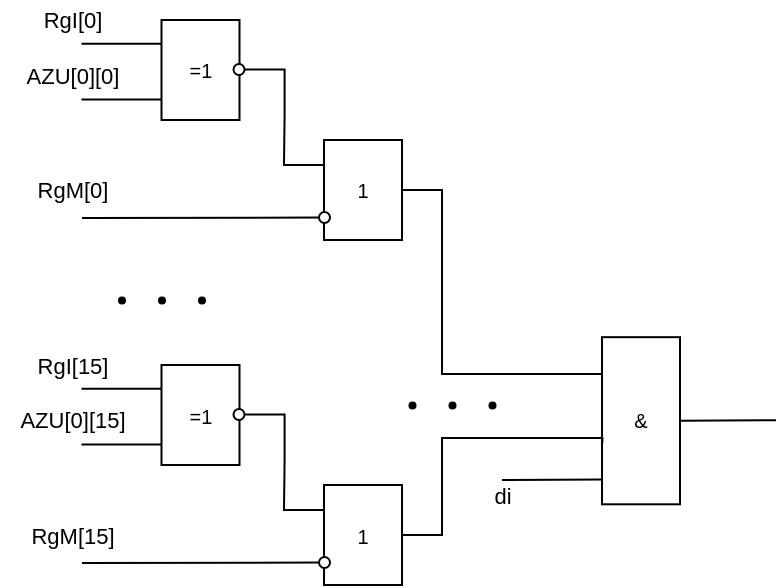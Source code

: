<mxfile version="21.2.9" type="device" pages="5">
  <diagram name="LS1" id="UMakz4pqsUGPOCenL5N0">
    <mxGraphModel dx="1434" dy="796" grid="1" gridSize="10" guides="1" tooltips="1" connect="1" arrows="1" fold="1" page="1" pageScale="1" pageWidth="1169" pageHeight="827" math="0" shadow="0">
      <root>
        <mxCell id="0" />
        <mxCell id="1" parent="0" />
        <mxCell id="q--Eu4FppKfhhb84JleK-264" value="&lt;font style=&quot;font-size: 10px&quot;&gt;=1&lt;/font&gt;" style="rounded=0;whiteSpace=wrap;html=1;fontSize=10;" parent="1" vertex="1">
          <mxGeometry x="159.75" y="80" width="39" height="50" as="geometry" />
        </mxCell>
        <mxCell id="q--Eu4FppKfhhb84JleK-273" style="edgeStyle=orthogonalEdgeStyle;rounded=0;orthogonalLoop=1;jettySize=auto;html=1;exitX=1;exitY=0.5;exitDx=0;exitDy=0;entryX=0;entryY=0.25;entryDx=0;entryDy=0;endArrow=none;endFill=0;strokeColor=default;" parent="1" source="q--Eu4FppKfhhb84JleK-265" target="q--Eu4FppKfhhb84JleK-271" edge="1">
          <mxGeometry relative="1" as="geometry" />
        </mxCell>
        <mxCell id="q--Eu4FppKfhhb84JleK-265" value="" style="ellipse;whiteSpace=wrap;html=1;aspect=fixed;fontSize=12;fontColor=#000000;" parent="1" vertex="1">
          <mxGeometry x="195.75" y="102" width="5.5" height="5.5" as="geometry" />
        </mxCell>
        <mxCell id="q--Eu4FppKfhhb84JleK-266" value="" style="endArrow=none;html=1;rounded=0;entryX=0;entryY=0.125;entryDx=0;entryDy=0;entryPerimeter=0;" parent="1" edge="1">
          <mxGeometry x="-1" y="15" width="50" height="50" relative="1" as="geometry">
            <mxPoint x="119.75" y="91.92" as="sourcePoint" />
            <mxPoint x="159.75" y="91.92" as="targetPoint" />
            <mxPoint x="-10" y="3" as="offset" />
          </mxGeometry>
        </mxCell>
        <mxCell id="q--Eu4FppKfhhb84JleK-267" value="RgI[0]" style="text;html=1;align=center;verticalAlign=middle;resizable=0;points=[];autosize=1;strokeColor=none;fillColor=none;fontSize=11;fontFamily=Helvetica;fontColor=default;spacing=0;" parent="1" vertex="1">
          <mxGeometry x="89.75" y="70" width="50" height="20" as="geometry" />
        </mxCell>
        <mxCell id="q--Eu4FppKfhhb84JleK-268" value="" style="endArrow=none;html=1;rounded=0;entryX=0;entryY=0.125;entryDx=0;entryDy=0;entryPerimeter=0;" parent="1" edge="1">
          <mxGeometry x="-1" y="15" width="50" height="50" relative="1" as="geometry">
            <mxPoint x="119.75" y="119.79" as="sourcePoint" />
            <mxPoint x="159.75" y="119.79" as="targetPoint" />
            <mxPoint x="-10" y="3" as="offset" />
          </mxGeometry>
        </mxCell>
        <mxCell id="q--Eu4FppKfhhb84JleK-269" value="AZU[0][0]" style="text;html=1;align=center;verticalAlign=middle;resizable=0;points=[];autosize=1;strokeColor=none;fillColor=none;fontSize=11;fontFamily=Helvetica;fontColor=default;spacing=0;" parent="1" vertex="1">
          <mxGeometry x="79.75" y="97.87" width="70" height="20" as="geometry" />
        </mxCell>
        <mxCell id="q--Eu4FppKfhhb84JleK-304" style="edgeStyle=orthogonalEdgeStyle;rounded=0;orthogonalLoop=1;jettySize=auto;html=1;exitX=1;exitY=0.5;exitDx=0;exitDy=0;entryX=0;entryY=0.25;entryDx=0;entryDy=0;endArrow=none;endFill=0;" parent="1" source="q--Eu4FppKfhhb84JleK-271" target="q--Eu4FppKfhhb84JleK-279" edge="1">
          <mxGeometry relative="1" as="geometry">
            <Array as="points">
              <mxPoint x="300" y="165" />
              <mxPoint x="300" y="257" />
            </Array>
          </mxGeometry>
        </mxCell>
        <mxCell id="q--Eu4FppKfhhb84JleK-271" value="&lt;font style=&quot;font-size: 10px&quot;&gt;1&lt;/font&gt;" style="rounded=0;whiteSpace=wrap;html=1;fontSize=10;" parent="1" vertex="1">
          <mxGeometry x="241" y="140" width="39" height="50" as="geometry" />
        </mxCell>
        <mxCell id="q--Eu4FppKfhhb84JleK-274" value="RgM[0]" style="text;html=1;align=center;verticalAlign=middle;resizable=0;points=[];autosize=1;strokeColor=none;fillColor=none;fontSize=11;fontFamily=Helvetica;fontColor=default;spacing=0;" parent="1" vertex="1">
          <mxGeometry x="89.75" y="155" width="50" height="20" as="geometry" />
        </mxCell>
        <mxCell id="q--Eu4FppKfhhb84JleK-277" value="" style="ellipse;whiteSpace=wrap;html=1;aspect=fixed;fontSize=12;fontColor=#000000;" parent="1" vertex="1">
          <mxGeometry x="238.5" y="176" width="5.5" height="5.5" as="geometry" />
        </mxCell>
        <mxCell id="q--Eu4FppKfhhb84JleK-278" value="" style="endArrow=none;html=1;rounded=0;entryX=0;entryY=0.5;entryDx=0;entryDy=0;" parent="1" target="q--Eu4FppKfhhb84JleK-277" edge="1">
          <mxGeometry width="50" height="50" relative="1" as="geometry">
            <mxPoint x="120" y="179" as="sourcePoint" />
            <mxPoint x="195.75" y="153.75" as="targetPoint" />
          </mxGeometry>
        </mxCell>
        <mxCell id="q--Eu4FppKfhhb84JleK-279" value="&lt;font style=&quot;font-size: 10px&quot;&gt;&amp;amp;&lt;/font&gt;" style="rounded=0;whiteSpace=wrap;html=1;fontSize=10;" parent="1" vertex="1">
          <mxGeometry x="380" y="238.59" width="39" height="83.56" as="geometry" />
        </mxCell>
        <mxCell id="q--Eu4FppKfhhb84JleK-283" value="&lt;font style=&quot;font-size: 10px&quot;&gt;=1&lt;/font&gt;" style="rounded=0;whiteSpace=wrap;html=1;fontSize=10;" parent="1" vertex="1">
          <mxGeometry x="159.75" y="252.5" width="39" height="50" as="geometry" />
        </mxCell>
        <mxCell id="q--Eu4FppKfhhb84JleK-284" style="edgeStyle=orthogonalEdgeStyle;rounded=0;orthogonalLoop=1;jettySize=auto;html=1;exitX=1;exitY=0.5;exitDx=0;exitDy=0;entryX=0;entryY=0.25;entryDx=0;entryDy=0;endArrow=none;endFill=0;strokeColor=default;" parent="1" source="q--Eu4FppKfhhb84JleK-285" target="q--Eu4FppKfhhb84JleK-290" edge="1">
          <mxGeometry relative="1" as="geometry" />
        </mxCell>
        <mxCell id="q--Eu4FppKfhhb84JleK-285" value="" style="ellipse;whiteSpace=wrap;html=1;aspect=fixed;fontSize=12;fontColor=#000000;" parent="1" vertex="1">
          <mxGeometry x="195.75" y="274.5" width="5.5" height="5.5" as="geometry" />
        </mxCell>
        <mxCell id="q--Eu4FppKfhhb84JleK-286" value="" style="endArrow=none;html=1;rounded=0;entryX=0;entryY=0.125;entryDx=0;entryDy=0;entryPerimeter=0;" parent="1" edge="1">
          <mxGeometry x="-1" y="15" width="50" height="50" relative="1" as="geometry">
            <mxPoint x="119.75" y="264.42" as="sourcePoint" />
            <mxPoint x="159.75" y="264.42" as="targetPoint" />
            <mxPoint x="-10" y="3" as="offset" />
          </mxGeometry>
        </mxCell>
        <mxCell id="q--Eu4FppKfhhb84JleK-287" value="RgI[15]" style="text;html=1;align=center;verticalAlign=middle;resizable=0;points=[];autosize=1;strokeColor=none;fillColor=none;fontSize=11;fontFamily=Helvetica;fontColor=default;spacing=0;" parent="1" vertex="1">
          <mxGeometry x="89.75" y="242.5" width="50" height="20" as="geometry" />
        </mxCell>
        <mxCell id="q--Eu4FppKfhhb84JleK-288" value="" style="endArrow=none;html=1;rounded=0;entryX=0;entryY=0.125;entryDx=0;entryDy=0;entryPerimeter=0;" parent="1" edge="1">
          <mxGeometry x="-1" y="15" width="50" height="50" relative="1" as="geometry">
            <mxPoint x="119.75" y="292.29" as="sourcePoint" />
            <mxPoint x="159.75" y="292.29" as="targetPoint" />
            <mxPoint x="-10" y="3" as="offset" />
          </mxGeometry>
        </mxCell>
        <mxCell id="q--Eu4FppKfhhb84JleK-289" value="AZU[0][15]" style="text;html=1;align=center;verticalAlign=middle;resizable=0;points=[];autosize=1;strokeColor=none;fillColor=none;fontSize=11;fontFamily=Helvetica;fontColor=default;spacing=0;" parent="1" vertex="1">
          <mxGeometry x="79.75" y="270.37" width="70" height="20" as="geometry" />
        </mxCell>
        <mxCell id="q--Eu4FppKfhhb84JleK-305" style="edgeStyle=orthogonalEdgeStyle;rounded=0;orthogonalLoop=1;jettySize=auto;html=1;exitX=1;exitY=0.5;exitDx=0;exitDy=0;entryX=0.006;entryY=0.63;entryDx=0;entryDy=0;endArrow=none;endFill=0;entryPerimeter=0;" parent="1" source="q--Eu4FppKfhhb84JleK-290" target="q--Eu4FppKfhhb84JleK-279" edge="1">
          <mxGeometry relative="1" as="geometry">
            <Array as="points">
              <mxPoint x="300" y="338" />
              <mxPoint x="300" y="289" />
            </Array>
          </mxGeometry>
        </mxCell>
        <mxCell id="q--Eu4FppKfhhb84JleK-290" value="&lt;font style=&quot;font-size: 10px&quot;&gt;1&lt;/font&gt;" style="rounded=0;whiteSpace=wrap;html=1;fontSize=10;" parent="1" vertex="1">
          <mxGeometry x="241" y="312.5" width="39" height="50" as="geometry" />
        </mxCell>
        <mxCell id="q--Eu4FppKfhhb84JleK-291" value="RgM[15]" style="text;html=1;align=center;verticalAlign=middle;resizable=0;points=[];autosize=1;strokeColor=none;fillColor=none;fontSize=11;fontFamily=Helvetica;fontColor=default;spacing=0;" parent="1" vertex="1">
          <mxGeometry x="84.75" y="327.5" width="60" height="20" as="geometry" />
        </mxCell>
        <mxCell id="q--Eu4FppKfhhb84JleK-292" value="" style="ellipse;whiteSpace=wrap;html=1;aspect=fixed;fontSize=12;fontColor=#000000;" parent="1" vertex="1">
          <mxGeometry x="238.5" y="348.5" width="5.5" height="5.5" as="geometry" />
        </mxCell>
        <mxCell id="q--Eu4FppKfhhb84JleK-293" value="" style="endArrow=none;html=1;rounded=0;entryX=0;entryY=0.5;entryDx=0;entryDy=0;" parent="1" target="q--Eu4FppKfhhb84JleK-292" edge="1">
          <mxGeometry width="50" height="50" relative="1" as="geometry">
            <mxPoint x="120" y="351.5" as="sourcePoint" />
            <mxPoint x="195.75" y="326.25" as="targetPoint" />
          </mxGeometry>
        </mxCell>
        <mxCell id="q--Eu4FppKfhhb84JleK-294" value="" style="shape=waypoint;sketch=0;size=6;pointerEvents=1;points=[];fillColor=none;resizable=0;rotatable=0;perimeter=centerPerimeter;snapToPoint=1;strokeWidth=0;" parent="1" vertex="1">
          <mxGeometry x="129.75" y="210" width="20" height="20" as="geometry" />
        </mxCell>
        <mxCell id="q--Eu4FppKfhhb84JleK-295" value="" style="shape=waypoint;sketch=0;size=6;pointerEvents=1;points=[];fillColor=none;resizable=0;rotatable=0;perimeter=centerPerimeter;snapToPoint=1;strokeWidth=0;" parent="1" vertex="1">
          <mxGeometry x="149.75" y="210" width="20" height="20" as="geometry" />
        </mxCell>
        <mxCell id="q--Eu4FppKfhhb84JleK-296" value="" style="shape=waypoint;sketch=0;size=6;pointerEvents=1;points=[];fillColor=none;resizable=0;rotatable=0;perimeter=centerPerimeter;snapToPoint=1;strokeWidth=0;" parent="1" vertex="1">
          <mxGeometry x="169.75" y="210" width="20" height="20" as="geometry" />
        </mxCell>
        <mxCell id="q--Eu4FppKfhhb84JleK-301" value="" style="shape=waypoint;sketch=0;size=6;pointerEvents=1;points=[];fillColor=none;resizable=0;rotatable=0;perimeter=centerPerimeter;snapToPoint=1;strokeWidth=0;" parent="1" vertex="1">
          <mxGeometry x="275" y="262.5" width="20" height="20" as="geometry" />
        </mxCell>
        <mxCell id="q--Eu4FppKfhhb84JleK-302" value="" style="shape=waypoint;sketch=0;size=6;pointerEvents=1;points=[];fillColor=none;resizable=0;rotatable=0;perimeter=centerPerimeter;snapToPoint=1;strokeWidth=0;" parent="1" vertex="1">
          <mxGeometry x="295" y="262.5" width="20" height="20" as="geometry" />
        </mxCell>
        <mxCell id="q--Eu4FppKfhhb84JleK-303" value="" style="shape=waypoint;sketch=0;size=6;pointerEvents=1;points=[];fillColor=none;resizable=0;rotatable=0;perimeter=centerPerimeter;snapToPoint=1;strokeWidth=0;" parent="1" vertex="1">
          <mxGeometry x="315" y="262.5" width="20" height="20" as="geometry" />
        </mxCell>
        <mxCell id="q--Eu4FppKfhhb84JleK-306" value="" style="endArrow=none;html=1;rounded=0;exitX=1;exitY=0.5;exitDx=0;exitDy=0;" parent="1" source="q--Eu4FppKfhhb84JleK-279" edge="1">
          <mxGeometry width="50" height="50" relative="1" as="geometry">
            <mxPoint x="477" y="312.15" as="sourcePoint" />
            <mxPoint x="467" y="280.15" as="targetPoint" />
          </mxGeometry>
        </mxCell>
        <mxCell id="n1XtSdYpMPuIE56CvHIT-1" value="" style="endArrow=none;html=1;rounded=0;entryX=0.008;entryY=0.851;entryDx=0;entryDy=0;entryPerimeter=0;" parent="1" target="q--Eu4FppKfhhb84JleK-279" edge="1">
          <mxGeometry width="50" height="50" relative="1" as="geometry">
            <mxPoint x="330" y="310" as="sourcePoint" />
            <mxPoint x="370" y="360" as="targetPoint" />
          </mxGeometry>
        </mxCell>
        <mxCell id="n1XtSdYpMPuIE56CvHIT-2" value="di" style="text;html=1;align=center;verticalAlign=middle;resizable=0;points=[];autosize=1;strokeColor=none;fillColor=none;fontSize=11;fontFamily=Helvetica;fontColor=default;spacing=0;" parent="1" vertex="1">
          <mxGeometry x="315" y="307.5" width="30" height="20" as="geometry" />
        </mxCell>
      </root>
    </mxGraphModel>
  </diagram>
  <diagram id="CFpyVh-X-XHgckj6frw3" name="LS2 WR">
    <mxGraphModel dx="1434" dy="796" grid="1" gridSize="10" guides="1" tooltips="1" connect="1" arrows="1" fold="1" page="1" pageScale="1" pageWidth="1169" pageHeight="827" math="0" shadow="0">
      <root>
        <mxCell id="0" />
        <mxCell id="1" parent="0" />
        <mxCell id="4pEO-FSnWxKGjlkDkR4Z-34" value="RGSH[0] v d0" style="text;html=1;align=center;verticalAlign=middle;resizable=0;points=[];autosize=1;strokeColor=none;fillColor=none;fontSize=11;fontFamily=Helvetica;fontColor=default;spacing=0;" parent="1" vertex="1">
          <mxGeometry x="44.75" y="620" width="90" height="20" as="geometry" />
        </mxCell>
        <mxCell id="4pEO-FSnWxKGjlkDkR4Z-42" value="&lt;font style=&quot;font-size: 10px&quot;&gt;&amp;amp;&lt;/font&gt;" style="rounded=0;whiteSpace=wrap;html=1;fontSize=10;" parent="1" vertex="1">
          <mxGeometry x="280" y="40" width="39" height="160" as="geometry" />
        </mxCell>
        <mxCell id="4pEO-FSnWxKGjlkDkR4Z-43" value="" style="endArrow=none;html=1;rounded=0;entryX=0.005;entryY=0.08;entryDx=0;entryDy=0;entryPerimeter=0;edgeStyle=orthogonalEdgeStyle;" parent="1" target="4pEO-FSnWxKGjlkDkR4Z-42" edge="1">
          <mxGeometry width="50" height="50" relative="1" as="geometry">
            <mxPoint x="130" y="630" as="sourcePoint" />
            <mxPoint x="240" y="540" as="targetPoint" />
            <Array as="points">
              <mxPoint x="130" y="630" />
              <mxPoint x="170" y="630" />
              <mxPoint x="170" y="50" />
              <mxPoint x="280" y="50" />
            </Array>
          </mxGeometry>
        </mxCell>
        <mxCell id="4pEO-FSnWxKGjlkDkR4Z-44" value="" style="endArrow=none;html=1;rounded=0;entryX=-0.054;entryY=0.08;entryDx=0;entryDy=0;entryPerimeter=0;edgeStyle=orthogonalEdgeStyle;" parent="1" edge="1">
          <mxGeometry width="50" height="50" relative="1" as="geometry">
            <mxPoint x="130" y="650" as="sourcePoint" />
            <mxPoint x="280" y="70" as="targetPoint" />
            <Array as="points">
              <mxPoint x="130" y="650" />
              <mxPoint x="180" y="650" />
              <mxPoint x="180" y="70" />
            </Array>
          </mxGeometry>
        </mxCell>
        <mxCell id="4pEO-FSnWxKGjlkDkR4Z-45" value="" style="endArrow=none;html=1;rounded=0;entryX=-0.054;entryY=0.08;entryDx=0;entryDy=0;entryPerimeter=0;edgeStyle=orthogonalEdgeStyle;" parent="1" edge="1">
          <mxGeometry width="50" height="50" relative="1" as="geometry">
            <mxPoint x="130" y="670" as="sourcePoint" />
            <mxPoint x="279.75" y="90" as="targetPoint" />
            <Array as="points">
              <mxPoint x="130" y="670" />
              <mxPoint x="190" y="670" />
              <mxPoint x="190" y="90" />
            </Array>
          </mxGeometry>
        </mxCell>
        <mxCell id="4pEO-FSnWxKGjlkDkR4Z-46" value="" style="endArrow=none;html=1;rounded=0;entryX=-0.054;entryY=0.08;entryDx=0;entryDy=0;entryPerimeter=0;edgeStyle=orthogonalEdgeStyle;" parent="1" edge="1">
          <mxGeometry width="50" height="50" relative="1" as="geometry">
            <mxPoint x="130" y="690" as="sourcePoint" />
            <mxPoint x="280" y="110" as="targetPoint" />
            <Array as="points">
              <mxPoint x="130" y="690" />
              <mxPoint x="200" y="690" />
              <mxPoint x="200" y="110" />
            </Array>
          </mxGeometry>
        </mxCell>
        <mxCell id="4pEO-FSnWxKGjlkDkR4Z-47" value="" style="endArrow=none;html=1;rounded=0;entryX=-0.054;entryY=0.08;entryDx=0;entryDy=0;entryPerimeter=0;edgeStyle=orthogonalEdgeStyle;" parent="1" edge="1">
          <mxGeometry width="50" height="50" relative="1" as="geometry">
            <mxPoint x="130" y="710" as="sourcePoint" />
            <mxPoint x="279.75" y="130" as="targetPoint" />
            <Array as="points">
              <mxPoint x="130" y="710" />
              <mxPoint x="210" y="710" />
              <mxPoint x="210" y="130" />
            </Array>
          </mxGeometry>
        </mxCell>
        <mxCell id="4pEO-FSnWxKGjlkDkR4Z-48" value="" style="endArrow=none;html=1;rounded=0;entryX=-0.054;entryY=0.08;entryDx=0;entryDy=0;entryPerimeter=0;edgeStyle=orthogonalEdgeStyle;" parent="1" edge="1">
          <mxGeometry width="50" height="50" relative="1" as="geometry">
            <mxPoint x="130" y="730" as="sourcePoint" />
            <mxPoint x="280" y="150" as="targetPoint" />
            <Array as="points">
              <mxPoint x="130" y="730" />
              <mxPoint x="220" y="730" />
              <mxPoint x="220" y="150" />
            </Array>
          </mxGeometry>
        </mxCell>
        <mxCell id="4pEO-FSnWxKGjlkDkR4Z-49" value="" style="endArrow=none;html=1;rounded=0;entryX=-0.054;entryY=0.08;entryDx=0;entryDy=0;entryPerimeter=0;edgeStyle=orthogonalEdgeStyle;" parent="1" edge="1">
          <mxGeometry width="50" height="50" relative="1" as="geometry">
            <mxPoint x="130" y="750" as="sourcePoint" />
            <mxPoint x="280" y="170" as="targetPoint" />
            <Array as="points">
              <mxPoint x="130" y="750" />
              <mxPoint x="230" y="750" />
              <mxPoint x="230" y="170" />
            </Array>
          </mxGeometry>
        </mxCell>
        <mxCell id="4pEO-FSnWxKGjlkDkR4Z-50" value="" style="endArrow=none;html=1;rounded=0;entryX=-0.054;entryY=0.08;entryDx=0;entryDy=0;entryPerimeter=0;edgeStyle=orthogonalEdgeStyle;" parent="1" edge="1">
          <mxGeometry width="50" height="50" relative="1" as="geometry">
            <mxPoint x="130" y="770" as="sourcePoint" />
            <mxPoint x="280" y="190" as="targetPoint" />
            <Array as="points">
              <mxPoint x="130" y="770" />
              <mxPoint x="240" y="770" />
              <mxPoint x="240" y="190" />
            </Array>
          </mxGeometry>
        </mxCell>
        <mxCell id="kULfGk2Q9Bk4X03VSDus-2" value="L0" style="text;html=1;align=center;verticalAlign=middle;resizable=0;points=[];autosize=1;strokeColor=none;fillColor=none;fontSize=11;fontFamily=Helvetica;fontColor=default;spacing=0;" parent="1" vertex="1">
          <mxGeometry x="810" y="97.25" width="30" height="20" as="geometry" />
        </mxCell>
        <mxCell id="kULfGk2Q9Bk4X03VSDus-3" value="" style="endArrow=none;html=1;rounded=0;exitX=1;exitY=0.5;exitDx=0;exitDy=0;" parent="1" source="4pEO-FSnWxKGjlkDkR4Z-42" edge="1">
          <mxGeometry width="50" height="50" relative="1" as="geometry">
            <mxPoint x="321.5" y="120.0" as="sourcePoint" />
            <mxPoint x="840" y="120" as="targetPoint" />
          </mxGeometry>
        </mxCell>
        <mxCell id="CBTltdrFcW9LJEbuVCIk-1" value="&lt;font style=&quot;font-size: 10px&quot;&gt;1&lt;/font&gt;" style="rounded=0;whiteSpace=wrap;html=1;fontSize=10;" parent="1" vertex="1">
          <mxGeometry x="280" y="220" width="39" height="50" as="geometry" />
        </mxCell>
        <mxCell id="CBTltdrFcW9LJEbuVCIk-50" style="edgeStyle=orthogonalEdgeStyle;rounded=0;orthogonalLoop=1;jettySize=auto;html=1;exitX=1;exitY=0.5;exitDx=0;exitDy=0;entryX=0;entryY=0.25;entryDx=0;entryDy=0;endArrow=none;endFill=0;" parent="1" source="CBTltdrFcW9LJEbuVCIk-2" target="CBTltdrFcW9LJEbuVCIk-45" edge="1">
          <mxGeometry relative="1" as="geometry">
            <Array as="points">
              <mxPoint x="330" y="245" />
              <mxPoint x="330" y="333" />
            </Array>
          </mxGeometry>
        </mxCell>
        <mxCell id="CBTltdrFcW9LJEbuVCIk-2" value="" style="ellipse;whiteSpace=wrap;html=1;aspect=fixed;fontSize=12;fontColor=#000000;" parent="1" vertex="1">
          <mxGeometry x="316" y="242" width="5.5" height="5.5" as="geometry" />
        </mxCell>
        <mxCell id="CBTltdrFcW9LJEbuVCIk-33" style="edgeStyle=orthogonalEdgeStyle;rounded=0;orthogonalLoop=1;jettySize=auto;html=1;exitX=1;exitY=0.5;exitDx=0;exitDy=0;entryX=0;entryY=0.25;entryDx=0;entryDy=0;endArrow=none;endFill=0;" parent="1" source="CBTltdrFcW9LJEbuVCIk-3" target="CBTltdrFcW9LJEbuVCIk-32" edge="1">
          <mxGeometry relative="1" as="geometry" />
        </mxCell>
        <mxCell id="CBTltdrFcW9LJEbuVCIk-3" value="&lt;font style=&quot;font-size: 10px&quot;&gt;=1&lt;/font&gt;" style="rounded=0;whiteSpace=wrap;html=1;fontSize=10;" parent="1" vertex="1">
          <mxGeometry x="280" y="290" width="39" height="50" as="geometry" />
        </mxCell>
        <mxCell id="CBTltdrFcW9LJEbuVCIk-5" value="&lt;font style=&quot;font-size: 10px&quot;&gt;1&lt;/font&gt;" style="rounded=0;whiteSpace=wrap;html=1;fontSize=10;" parent="1" vertex="1">
          <mxGeometry x="280" y="360" width="39" height="50" as="geometry" />
        </mxCell>
        <mxCell id="CBTltdrFcW9LJEbuVCIk-47" style="edgeStyle=orthogonalEdgeStyle;rounded=0;orthogonalLoop=1;jettySize=auto;html=1;exitX=1;exitY=0.5;exitDx=0;exitDy=0;entryX=0;entryY=0.5;entryDx=0;entryDy=0;endArrow=none;endFill=0;" parent="1" source="CBTltdrFcW9LJEbuVCIk-6" target="CBTltdrFcW9LJEbuVCIk-45" edge="1">
          <mxGeometry relative="1" as="geometry">
            <Array as="points">
              <mxPoint x="340" y="385" />
              <mxPoint x="340" y="345" />
            </Array>
          </mxGeometry>
        </mxCell>
        <mxCell id="CBTltdrFcW9LJEbuVCIk-6" value="" style="ellipse;whiteSpace=wrap;html=1;aspect=fixed;fontSize=12;fontColor=#000000;" parent="1" vertex="1">
          <mxGeometry x="316" y="382" width="5.5" height="5.5" as="geometry" />
        </mxCell>
        <mxCell id="CBTltdrFcW9LJEbuVCIk-34" style="edgeStyle=orthogonalEdgeStyle;rounded=0;orthogonalLoop=1;jettySize=auto;html=1;exitX=1;exitY=0.5;exitDx=0;exitDy=0;entryX=0;entryY=0.75;entryDx=0;entryDy=0;endArrow=none;endFill=0;" parent="1" source="CBTltdrFcW9LJEbuVCIk-7" target="CBTltdrFcW9LJEbuVCIk-32" edge="1">
          <mxGeometry relative="1" as="geometry" />
        </mxCell>
        <mxCell id="CBTltdrFcW9LJEbuVCIk-7" value="&lt;font style=&quot;font-size: 10px&quot;&gt;=1&lt;/font&gt;" style="rounded=0;whiteSpace=wrap;html=1;fontSize=10;" parent="1" vertex="1">
          <mxGeometry x="280" y="430" width="39" height="50" as="geometry" />
        </mxCell>
        <mxCell id="CBTltdrFcW9LJEbuVCIk-8" value="&lt;font style=&quot;font-size: 10px&quot;&gt;1&lt;/font&gt;" style="rounded=0;whiteSpace=wrap;html=1;fontSize=10;" parent="1" vertex="1">
          <mxGeometry x="280" y="500" width="39" height="50" as="geometry" />
        </mxCell>
        <mxCell id="CBTltdrFcW9LJEbuVCIk-53" style="edgeStyle=orthogonalEdgeStyle;rounded=0;orthogonalLoop=1;jettySize=auto;html=1;exitX=1;exitY=0.5;exitDx=0;exitDy=0;entryX=0;entryY=0.25;entryDx=0;entryDy=0;endArrow=none;endFill=0;" parent="1" source="CBTltdrFcW9LJEbuVCIk-9" target="CBTltdrFcW9LJEbuVCIk-49" edge="1">
          <mxGeometry relative="1" as="geometry">
            <Array as="points">
              <mxPoint x="330" y="525" />
              <mxPoint x="330" y="603" />
            </Array>
          </mxGeometry>
        </mxCell>
        <mxCell id="CBTltdrFcW9LJEbuVCIk-9" value="" style="ellipse;whiteSpace=wrap;html=1;aspect=fixed;fontSize=12;fontColor=#000000;" parent="1" vertex="1">
          <mxGeometry x="316" y="522" width="5.5" height="5.5" as="geometry" />
        </mxCell>
        <mxCell id="CBTltdrFcW9LJEbuVCIk-37" style="edgeStyle=orthogonalEdgeStyle;rounded=0;orthogonalLoop=1;jettySize=auto;html=1;exitX=1;exitY=0.5;exitDx=0;exitDy=0;entryX=0;entryY=0.25;entryDx=0;entryDy=0;endArrow=none;endFill=0;" parent="1" source="CBTltdrFcW9LJEbuVCIk-10" target="CBTltdrFcW9LJEbuVCIk-35" edge="1">
          <mxGeometry relative="1" as="geometry" />
        </mxCell>
        <mxCell id="CBTltdrFcW9LJEbuVCIk-10" value="&lt;font style=&quot;font-size: 10px&quot;&gt;=1&lt;/font&gt;" style="rounded=0;whiteSpace=wrap;html=1;fontSize=10;" parent="1" vertex="1">
          <mxGeometry x="280" y="570" width="39" height="50" as="geometry" />
        </mxCell>
        <mxCell id="CBTltdrFcW9LJEbuVCIk-11" value="&lt;font style=&quot;font-size: 10px&quot;&gt;1&lt;/font&gt;" style="rounded=0;whiteSpace=wrap;html=1;fontSize=10;" parent="1" vertex="1">
          <mxGeometry x="280" y="640" width="39" height="50" as="geometry" />
        </mxCell>
        <mxCell id="CBTltdrFcW9LJEbuVCIk-52" style="edgeStyle=orthogonalEdgeStyle;rounded=0;orthogonalLoop=1;jettySize=auto;html=1;exitX=1;exitY=0.5;exitDx=0;exitDy=0;entryX=0;entryY=0.5;entryDx=0;entryDy=0;endArrow=none;endFill=0;" parent="1" source="CBTltdrFcW9LJEbuVCIk-12" target="CBTltdrFcW9LJEbuVCIk-49" edge="1">
          <mxGeometry relative="1" as="geometry">
            <Array as="points">
              <mxPoint x="340" y="665" />
              <mxPoint x="340" y="615" />
            </Array>
          </mxGeometry>
        </mxCell>
        <mxCell id="CBTltdrFcW9LJEbuVCIk-12" value="" style="ellipse;whiteSpace=wrap;html=1;aspect=fixed;fontSize=12;fontColor=#000000;" parent="1" vertex="1">
          <mxGeometry x="316" y="662" width="5.5" height="5.5" as="geometry" />
        </mxCell>
        <mxCell id="CBTltdrFcW9LJEbuVCIk-36" style="edgeStyle=orthogonalEdgeStyle;rounded=0;orthogonalLoop=1;jettySize=auto;html=1;exitX=1;exitY=0.5;exitDx=0;exitDy=0;entryX=0;entryY=0.75;entryDx=0;entryDy=0;endArrow=none;endFill=0;" parent="1" source="CBTltdrFcW9LJEbuVCIk-13" target="CBTltdrFcW9LJEbuVCIk-35" edge="1">
          <mxGeometry relative="1" as="geometry" />
        </mxCell>
        <mxCell id="CBTltdrFcW9LJEbuVCIk-13" value="&lt;font style=&quot;font-size: 10px&quot;&gt;=1&lt;/font&gt;" style="rounded=0;whiteSpace=wrap;html=1;fontSize=10;" parent="1" vertex="1">
          <mxGeometry x="280" y="710" width="39" height="50" as="geometry" />
        </mxCell>
        <mxCell id="CBTltdrFcW9LJEbuVCIk-14" value="" style="endArrow=none;html=1;rounded=0;entryX=0;entryY=0.25;entryDx=0;entryDy=0;endFill=0;startArrow=oval;startFill=1;startSize=4;" parent="1" target="CBTltdrFcW9LJEbuVCIk-1" edge="1">
          <mxGeometry width="50" height="50" relative="1" as="geometry">
            <mxPoint x="170" y="233" as="sourcePoint" />
            <mxPoint x="410" y="200" as="targetPoint" />
          </mxGeometry>
        </mxCell>
        <mxCell id="CBTltdrFcW9LJEbuVCIk-17" value="" style="endArrow=none;html=1;rounded=0;entryX=0;entryY=0.75;entryDx=0;entryDy=0;endFill=0;startArrow=oval;startFill=1;startSize=4;" parent="1" target="CBTltdrFcW9LJEbuVCIk-1" edge="1">
          <mxGeometry width="50" height="50" relative="1" as="geometry">
            <mxPoint x="180" y="258" as="sourcePoint" />
            <mxPoint x="270" y="260" as="targetPoint" />
          </mxGeometry>
        </mxCell>
        <mxCell id="CBTltdrFcW9LJEbuVCIk-18" value="" style="endArrow=none;html=1;rounded=0;entryX=0;entryY=0.25;entryDx=0;entryDy=0;endFill=0;startArrow=oval;startFill=1;startSize=4;" parent="1" edge="1">
          <mxGeometry width="50" height="50" relative="1" as="geometry">
            <mxPoint x="170" y="303" as="sourcePoint" />
            <mxPoint x="280" y="303" as="targetPoint" />
          </mxGeometry>
        </mxCell>
        <mxCell id="CBTltdrFcW9LJEbuVCIk-19" value="" style="endArrow=none;html=1;rounded=0;entryX=0;entryY=0.75;entryDx=0;entryDy=0;endFill=0;startArrow=oval;startFill=1;startSize=4;" parent="1" edge="1">
          <mxGeometry width="50" height="50" relative="1" as="geometry">
            <mxPoint x="180" y="328" as="sourcePoint" />
            <mxPoint x="280" y="328" as="targetPoint" />
          </mxGeometry>
        </mxCell>
        <mxCell id="CBTltdrFcW9LJEbuVCIk-20" value="" style="endArrow=none;html=1;rounded=0;endFill=0;startArrow=oval;startFill=1;startSize=4;" parent="1" edge="1">
          <mxGeometry width="50" height="50" relative="1" as="geometry">
            <mxPoint x="190" y="373" as="sourcePoint" />
            <mxPoint x="280" y="373" as="targetPoint" />
          </mxGeometry>
        </mxCell>
        <mxCell id="CBTltdrFcW9LJEbuVCIk-21" value="" style="endArrow=none;html=1;rounded=0;endFill=0;startArrow=oval;startFill=1;startSize=4;" parent="1" edge="1">
          <mxGeometry width="50" height="50" relative="1" as="geometry">
            <mxPoint x="200" y="397" as="sourcePoint" />
            <mxPoint x="280" y="397.29" as="targetPoint" />
          </mxGeometry>
        </mxCell>
        <mxCell id="CBTltdrFcW9LJEbuVCIk-22" value="" style="endArrow=none;html=1;rounded=0;endFill=0;startArrow=oval;startFill=1;startSize=4;" parent="1" edge="1">
          <mxGeometry width="50" height="50" relative="1" as="geometry">
            <mxPoint x="190" y="442.7" as="sourcePoint" />
            <mxPoint x="280" y="442.7" as="targetPoint" />
          </mxGeometry>
        </mxCell>
        <mxCell id="CBTltdrFcW9LJEbuVCIk-23" value="" style="endArrow=none;html=1;rounded=0;endFill=0;startArrow=oval;startFill=1;startSize=4;" parent="1" edge="1">
          <mxGeometry width="50" height="50" relative="1" as="geometry">
            <mxPoint x="200" y="466.7" as="sourcePoint" />
            <mxPoint x="280" y="466.99" as="targetPoint" />
          </mxGeometry>
        </mxCell>
        <mxCell id="CBTltdrFcW9LJEbuVCIk-24" value="" style="endArrow=none;html=1;rounded=0;endFill=0;startArrow=oval;startFill=1;startSize=4;" parent="1" edge="1">
          <mxGeometry width="50" height="50" relative="1" as="geometry">
            <mxPoint x="210" y="513" as="sourcePoint" />
            <mxPoint x="280" y="513.29" as="targetPoint" />
          </mxGeometry>
        </mxCell>
        <mxCell id="CBTltdrFcW9LJEbuVCIk-25" value="" style="endArrow=none;html=1;rounded=0;endFill=0;startArrow=oval;startFill=1;startSize=4;" parent="1" edge="1">
          <mxGeometry width="50" height="50" relative="1" as="geometry">
            <mxPoint x="220" y="537" as="sourcePoint" />
            <mxPoint x="280" y="537.29" as="targetPoint" />
          </mxGeometry>
        </mxCell>
        <mxCell id="CBTltdrFcW9LJEbuVCIk-26" value="" style="endArrow=none;html=1;rounded=0;endFill=0;startArrow=oval;startFill=1;startSize=4;" parent="1" edge="1">
          <mxGeometry width="50" height="50" relative="1" as="geometry">
            <mxPoint x="210" y="583" as="sourcePoint" />
            <mxPoint x="280" y="583.29" as="targetPoint" />
          </mxGeometry>
        </mxCell>
        <mxCell id="CBTltdrFcW9LJEbuVCIk-27" value="" style="endArrow=none;html=1;rounded=0;endFill=0;startArrow=oval;startFill=1;startSize=4;" parent="1" edge="1">
          <mxGeometry width="50" height="50" relative="1" as="geometry">
            <mxPoint x="220" y="607" as="sourcePoint" />
            <mxPoint x="280" y="607.29" as="targetPoint" />
          </mxGeometry>
        </mxCell>
        <mxCell id="CBTltdrFcW9LJEbuVCIk-28" value="" style="endArrow=none;html=1;rounded=0;endFill=0;startArrow=oval;startFill=1;startSize=4;" parent="1" edge="1">
          <mxGeometry width="50" height="50" relative="1" as="geometry">
            <mxPoint x="230" y="653" as="sourcePoint" />
            <mxPoint x="280" y="652.78" as="targetPoint" />
          </mxGeometry>
        </mxCell>
        <mxCell id="CBTltdrFcW9LJEbuVCIk-29" value="" style="endArrow=none;html=1;rounded=0;endFill=0;startArrow=oval;startFill=1;startSize=4;" parent="1" edge="1">
          <mxGeometry width="50" height="50" relative="1" as="geometry">
            <mxPoint x="240" y="677" as="sourcePoint" />
            <mxPoint x="280" y="676.78" as="targetPoint" />
          </mxGeometry>
        </mxCell>
        <mxCell id="CBTltdrFcW9LJEbuVCIk-30" value="" style="endArrow=none;html=1;rounded=0;endFill=0;startArrow=oval;startFill=1;startSize=4;" parent="1" edge="1">
          <mxGeometry width="50" height="50" relative="1" as="geometry">
            <mxPoint x="230" y="723.01" as="sourcePoint" />
            <mxPoint x="280" y="722.79" as="targetPoint" />
          </mxGeometry>
        </mxCell>
        <mxCell id="CBTltdrFcW9LJEbuVCIk-31" value="" style="endArrow=none;html=1;rounded=0;endFill=0;startArrow=oval;startFill=1;startSize=4;" parent="1" edge="1">
          <mxGeometry width="50" height="50" relative="1" as="geometry">
            <mxPoint x="240" y="747.01" as="sourcePoint" />
            <mxPoint x="280" y="746.79" as="targetPoint" />
          </mxGeometry>
        </mxCell>
        <mxCell id="CBTltdrFcW9LJEbuVCIk-46" style="edgeStyle=orthogonalEdgeStyle;rounded=0;orthogonalLoop=1;jettySize=auto;html=1;exitX=1;exitY=0.5;exitDx=0;exitDy=0;entryX=0;entryY=0.75;entryDx=0;entryDy=0;endArrow=none;endFill=0;" parent="1" source="CBTltdrFcW9LJEbuVCIk-32" target="CBTltdrFcW9LJEbuVCIk-45" edge="1">
          <mxGeometry relative="1" as="geometry" />
        </mxCell>
        <mxCell id="CBTltdrFcW9LJEbuVCIk-32" value="&lt;font style=&quot;font-size: 10px&quot;&gt;&amp;amp;&lt;/font&gt;" style="rounded=0;whiteSpace=wrap;html=1;fontSize=10;" parent="1" vertex="1">
          <mxGeometry x="400" y="359.75" width="39" height="50" as="geometry" />
        </mxCell>
        <mxCell id="CBTltdrFcW9LJEbuVCIk-51" style="edgeStyle=orthogonalEdgeStyle;rounded=0;orthogonalLoop=1;jettySize=auto;html=1;exitX=1;exitY=0.5;exitDx=0;exitDy=0;entryX=0;entryY=0.75;entryDx=0;entryDy=0;endArrow=none;endFill=0;" parent="1" source="CBTltdrFcW9LJEbuVCIk-35" target="CBTltdrFcW9LJEbuVCIk-49" edge="1">
          <mxGeometry relative="1" as="geometry" />
        </mxCell>
        <mxCell id="CBTltdrFcW9LJEbuVCIk-35" value="&lt;font style=&quot;font-size: 10px&quot;&gt;&amp;amp;&lt;/font&gt;" style="rounded=0;whiteSpace=wrap;html=1;fontSize=10;" parent="1" vertex="1">
          <mxGeometry x="400" y="640" width="39" height="50" as="geometry" />
        </mxCell>
        <mxCell id="CBTltdrFcW9LJEbuVCIk-41" style="edgeStyle=orthogonalEdgeStyle;rounded=0;orthogonalLoop=1;jettySize=auto;html=1;exitX=0;exitY=0.25;exitDx=0;exitDy=0;endArrow=oval;endFill=1;startSize=4;endSize=4;" parent="1" source="CBTltdrFcW9LJEbuVCIk-38" edge="1">
          <mxGeometry relative="1" as="geometry">
            <mxPoint x="342.197" y="314.592" as="targetPoint" />
            <Array as="points">
              <mxPoint x="342" y="282" />
              <mxPoint x="342" y="315" />
            </Array>
          </mxGeometry>
        </mxCell>
        <mxCell id="CBTltdrFcW9LJEbuVCIk-56" style="edgeStyle=orthogonalEdgeStyle;rounded=0;orthogonalLoop=1;jettySize=auto;html=1;exitX=1;exitY=0.5;exitDx=0;exitDy=0;entryX=0;entryY=0.25;entryDx=0;entryDy=0;endArrow=none;endFill=0;" parent="1" source="CBTltdrFcW9LJEbuVCIk-38" target="CBTltdrFcW9LJEbuVCIk-54" edge="1">
          <mxGeometry relative="1" as="geometry">
            <Array as="points">
              <mxPoint x="450" y="295" />
              <mxPoint x="450" y="523" />
            </Array>
          </mxGeometry>
        </mxCell>
        <mxCell id="CBTltdrFcW9LJEbuVCIk-38" value="&lt;font style=&quot;font-size: 10px&quot;&gt;=1&lt;/font&gt;" style="rounded=0;whiteSpace=wrap;html=1;fontSize=10;" parent="1" vertex="1">
          <mxGeometry x="400" y="270" width="39" height="50" as="geometry" />
        </mxCell>
        <mxCell id="CBTltdrFcW9LJEbuVCIk-40" value="" style="endArrow=none;html=1;rounded=0;edgeStyle=orthogonalEdgeStyle;entryX=0;entryY=0.75;entryDx=0;entryDy=0;endFill=0;startArrow=oval;startFill=1;startSize=4;endSize=4;" parent="1" target="CBTltdrFcW9LJEbuVCIk-38" edge="1">
          <mxGeometry width="50" height="50" relative="1" as="geometry">
            <mxPoint x="376" y="397" as="sourcePoint" />
            <mxPoint x="391" y="323" as="targetPoint" />
            <Array as="points">
              <mxPoint x="376" y="307" />
              <mxPoint x="400" y="307" />
            </Array>
          </mxGeometry>
        </mxCell>
        <mxCell id="CBTltdrFcW9LJEbuVCIk-43" style="edgeStyle=orthogonalEdgeStyle;rounded=0;orthogonalLoop=1;jettySize=auto;html=1;exitX=0;exitY=0.75;exitDx=0;exitDy=0;endArrow=oval;endFill=1;startSize=4;endSize=4;" parent="1" source="CBTltdrFcW9LJEbuVCIk-42" edge="1">
          <mxGeometry relative="1" as="geometry">
            <mxPoint x="370" y="678" as="targetPoint" />
          </mxGeometry>
        </mxCell>
        <mxCell id="CBTltdrFcW9LJEbuVCIk-44" style="edgeStyle=orthogonalEdgeStyle;rounded=0;orthogonalLoop=1;jettySize=auto;html=1;exitX=0;exitY=0.25;exitDx=0;exitDy=0;endArrow=oval;endFill=1;startSize=4;endSize=4;" parent="1" source="CBTltdrFcW9LJEbuVCIk-42" edge="1">
          <mxGeometry relative="1" as="geometry">
            <mxPoint x="350" y="595" as="targetPoint" />
            <Array as="points">
              <mxPoint x="350" y="553" />
            </Array>
          </mxGeometry>
        </mxCell>
        <mxCell id="CBTltdrFcW9LJEbuVCIk-55" style="edgeStyle=orthogonalEdgeStyle;rounded=0;orthogonalLoop=1;jettySize=auto;html=1;exitX=1;exitY=0.5;exitDx=0;exitDy=0;entryX=0;entryY=0.75;entryDx=0;entryDy=0;endArrow=none;endFill=0;" parent="1" source="CBTltdrFcW9LJEbuVCIk-42" target="CBTltdrFcW9LJEbuVCIk-54" edge="1">
          <mxGeometry relative="1" as="geometry" />
        </mxCell>
        <mxCell id="CBTltdrFcW9LJEbuVCIk-42" value="&lt;font style=&quot;font-size: 10px&quot;&gt;=1&lt;/font&gt;" style="rounded=0;whiteSpace=wrap;html=1;fontSize=10;" parent="1" vertex="1">
          <mxGeometry x="400" y="540" width="39" height="50" as="geometry" />
        </mxCell>
        <mxCell id="CBTltdrFcW9LJEbuVCIk-64" style="edgeStyle=orthogonalEdgeStyle;rounded=0;orthogonalLoop=1;jettySize=auto;html=1;exitX=1;exitY=0.5;exitDx=0;exitDy=0;entryX=0;entryY=0.25;entryDx=0;entryDy=0;endArrow=none;endFill=0;" parent="1" source="CBTltdrFcW9LJEbuVCIk-45" target="CBTltdrFcW9LJEbuVCIk-60" edge="1">
          <mxGeometry relative="1" as="geometry" />
        </mxCell>
        <mxCell id="CBTltdrFcW9LJEbuVCIk-45" value="&lt;font style=&quot;font-size: 10px&quot;&gt;1&lt;/font&gt;" style="rounded=0;whiteSpace=wrap;html=1;fontSize=10;" parent="1" vertex="1">
          <mxGeometry x="490" y="320" width="39" height="50" as="geometry" />
        </mxCell>
        <mxCell id="CBTltdrFcW9LJEbuVCIk-62" style="edgeStyle=orthogonalEdgeStyle;rounded=0;orthogonalLoop=1;jettySize=auto;html=1;exitX=1;exitY=0.5;exitDx=0;exitDy=0;entryX=0;entryY=0.75;entryDx=0;entryDy=0;endArrow=none;endFill=0;" parent="1" source="CBTltdrFcW9LJEbuVCIk-49" target="CBTltdrFcW9LJEbuVCIk-60" edge="1">
          <mxGeometry relative="1" as="geometry" />
        </mxCell>
        <mxCell id="CBTltdrFcW9LJEbuVCIk-49" value="&lt;font style=&quot;font-size: 10px&quot;&gt;1&lt;/font&gt;" style="rounded=0;whiteSpace=wrap;html=1;fontSize=10;" parent="1" vertex="1">
          <mxGeometry x="480" y="590" width="39" height="50" as="geometry" />
        </mxCell>
        <mxCell id="CBTltdrFcW9LJEbuVCIk-63" style="edgeStyle=orthogonalEdgeStyle;rounded=0;orthogonalLoop=1;jettySize=auto;html=1;exitX=1;exitY=0.5;exitDx=0;exitDy=0;entryX=0;entryY=0.5;entryDx=0;entryDy=0;endArrow=none;endFill=0;" parent="1" source="CBTltdrFcW9LJEbuVCIk-54" target="CBTltdrFcW9LJEbuVCIk-60" edge="1">
          <mxGeometry relative="1" as="geometry" />
        </mxCell>
        <mxCell id="CBTltdrFcW9LJEbuVCIk-54" value="&lt;font style=&quot;font-size: 10px&quot;&gt;&amp;amp;&lt;/font&gt;" style="rounded=0;whiteSpace=wrap;html=1;fontSize=10;" parent="1" vertex="1">
          <mxGeometry x="481" y="510" width="39" height="50" as="geometry" />
        </mxCell>
        <mxCell id="CBTltdrFcW9LJEbuVCIk-59" style="edgeStyle=orthogonalEdgeStyle;rounded=0;orthogonalLoop=1;jettySize=auto;html=1;exitX=0;exitY=0.75;exitDx=0;exitDy=0;endArrow=oval;endFill=1;startSize=4;endSize=4;" parent="1" source="CBTltdrFcW9LJEbuVCIk-57" edge="1">
          <mxGeometry relative="1" as="geometry">
            <mxPoint x="470" y="548" as="targetPoint" />
            <Array as="points">
              <mxPoint x="470" y="451" />
            </Array>
          </mxGeometry>
        </mxCell>
        <mxCell id="CBTltdrFcW9LJEbuVCIk-67" style="edgeStyle=orthogonalEdgeStyle;rounded=0;orthogonalLoop=1;jettySize=auto;html=1;exitX=1;exitY=0.5;exitDx=0;exitDy=0;entryX=0;entryY=0.25;entryDx=0;entryDy=0;endArrow=none;endFill=0;" parent="1" source="CBTltdrFcW9LJEbuVCIk-57" target="CBTltdrFcW9LJEbuVCIk-65" edge="1">
          <mxGeometry relative="1" as="geometry" />
        </mxCell>
        <mxCell id="CBTltdrFcW9LJEbuVCIk-57" value="&lt;font style=&quot;font-size: 10px&quot;&gt;=1&lt;/font&gt;" style="rounded=0;whiteSpace=wrap;html=1;fontSize=10;" parent="1" vertex="1">
          <mxGeometry x="481" y="414" width="39" height="50" as="geometry" />
        </mxCell>
        <mxCell id="CBTltdrFcW9LJEbuVCIk-58" value="" style="endArrow=none;html=1;rounded=0;entryX=0;entryY=0.25;entryDx=0;entryDy=0;endFill=0;startArrow=oval;startFill=1;startSize=4;endSize=5;" parent="1" target="CBTltdrFcW9LJEbuVCIk-57" edge="1">
          <mxGeometry width="50" height="50" relative="1" as="geometry">
            <mxPoint x="450" y="427" as="sourcePoint" />
            <mxPoint x="520" y="420" as="targetPoint" />
          </mxGeometry>
        </mxCell>
        <mxCell id="CBTltdrFcW9LJEbuVCIk-60" value="&lt;font style=&quot;font-size: 10px&quot;&gt;1&lt;/font&gt;" style="rounded=0;whiteSpace=wrap;html=1;fontSize=10;" parent="1" vertex="1">
          <mxGeometry x="600" y="520" width="39" height="50" as="geometry" />
        </mxCell>
        <mxCell id="CBTltdrFcW9LJEbuVCIk-66" style="edgeStyle=orthogonalEdgeStyle;rounded=0;orthogonalLoop=1;jettySize=auto;html=1;exitX=1;exitY=0.5;exitDx=0;exitDy=0;entryX=0;entryY=0.75;entryDx=0;entryDy=0;endArrow=none;endFill=0;" parent="1" source="CBTltdrFcW9LJEbuVCIk-61" target="CBTltdrFcW9LJEbuVCIk-65" edge="1">
          <mxGeometry relative="1" as="geometry">
            <Array as="points">
              <mxPoint x="660" y="545" />
              <mxPoint x="660" y="464" />
              <mxPoint x="680" y="464" />
            </Array>
          </mxGeometry>
        </mxCell>
        <mxCell id="CBTltdrFcW9LJEbuVCIk-61" value="" style="ellipse;whiteSpace=wrap;html=1;aspect=fixed;fontSize=12;fontColor=#000000;" parent="1" vertex="1">
          <mxGeometry x="636" y="542" width="5.5" height="5.5" as="geometry" />
        </mxCell>
        <mxCell id="CBTltdrFcW9LJEbuVCIk-68" style="edgeStyle=orthogonalEdgeStyle;rounded=0;orthogonalLoop=1;jettySize=auto;html=1;exitX=1;exitY=0.5;exitDx=0;exitDy=0;endArrow=none;endFill=0;" parent="1" source="CBTltdrFcW9LJEbuVCIk-65" edge="1">
          <mxGeometry relative="1" as="geometry">
            <mxPoint x="840" y="452" as="targetPoint" />
          </mxGeometry>
        </mxCell>
        <mxCell id="CBTltdrFcW9LJEbuVCIk-65" value="&lt;font style=&quot;font-size: 10px&quot;&gt;&amp;amp;&lt;/font&gt;" style="rounded=0;whiteSpace=wrap;html=1;fontSize=10;" parent="1" vertex="1">
          <mxGeometry x="680" y="427" width="39" height="50" as="geometry" />
        </mxCell>
        <mxCell id="CBTltdrFcW9LJEbuVCIk-69" value="L1" style="text;html=1;align=center;verticalAlign=middle;resizable=0;points=[];autosize=1;strokeColor=none;fillColor=none;fontSize=11;fontFamily=Helvetica;fontColor=default;spacing=0;" parent="1" vertex="1">
          <mxGeometry x="810" y="427" width="30" height="20" as="geometry" />
        </mxCell>
        <mxCell id="CBTltdrFcW9LJEbuVCIk-72" style="edgeStyle=orthogonalEdgeStyle;rounded=0;orthogonalLoop=1;jettySize=auto;html=1;exitX=0;exitY=0.75;exitDx=0;exitDy=0;endArrow=oval;endFill=1;startSize=4;endSize=4;" parent="1" source="CBTltdrFcW9LJEbuVCIk-70" edge="1">
          <mxGeometry relative="1" as="geometry">
            <mxPoint x="730" y="452" as="targetPoint" />
          </mxGeometry>
        </mxCell>
        <mxCell id="CBTltdrFcW9LJEbuVCIk-70" value="&lt;font style=&quot;font-size: 10px&quot;&gt;1&lt;/font&gt;" style="rounded=0;whiteSpace=wrap;html=1;fontSize=10;" parent="1" vertex="1">
          <mxGeometry x="758.5" y="527.5" width="39" height="50" as="geometry" />
        </mxCell>
        <mxCell id="CBTltdrFcW9LJEbuVCIk-74" style="edgeStyle=orthogonalEdgeStyle;rounded=0;orthogonalLoop=1;jettySize=auto;html=1;exitX=1;exitY=0.5;exitDx=0;exitDy=0;endArrow=none;endFill=0;" parent="1" source="CBTltdrFcW9LJEbuVCIk-71" edge="1">
          <mxGeometry relative="1" as="geometry">
            <mxPoint x="840" y="552.333" as="targetPoint" />
          </mxGeometry>
        </mxCell>
        <mxCell id="CBTltdrFcW9LJEbuVCIk-71" value="" style="ellipse;whiteSpace=wrap;html=1;aspect=fixed;fontSize=12;fontColor=#000000;" parent="1" vertex="1">
          <mxGeometry x="794.5" y="549.5" width="5.5" height="5.5" as="geometry" />
        </mxCell>
        <mxCell id="CBTltdrFcW9LJEbuVCIk-73" value="" style="endArrow=none;html=1;rounded=0;exitX=0;exitY=0.25;exitDx=0;exitDy=0;edgeStyle=orthogonalEdgeStyle;" parent="1" source="CBTltdrFcW9LJEbuVCIk-70" edge="1">
          <mxGeometry width="50" height="50" relative="1" as="geometry">
            <mxPoint x="720" y="240" as="sourcePoint" />
            <mxPoint x="749" y="120" as="targetPoint" />
            <Array as="points">
              <mxPoint x="749" y="540" />
              <mxPoint x="749" y="120" />
            </Array>
          </mxGeometry>
        </mxCell>
        <mxCell id="CBTltdrFcW9LJEbuVCIk-75" value="L2" style="text;html=1;align=center;verticalAlign=middle;resizable=0;points=[];autosize=1;strokeColor=none;fillColor=none;fontSize=11;fontFamily=Helvetica;fontColor=default;spacing=0;" parent="1" vertex="1">
          <mxGeometry x="810" y="530" width="30" height="20" as="geometry" />
        </mxCell>
        <mxCell id="CBTltdrFcW9LJEbuVCIk-76" value="RGSH[1] v d1" style="text;html=1;align=center;verticalAlign=middle;resizable=0;points=[];autosize=1;strokeColor=none;fillColor=none;fontSize=11;fontFamily=Helvetica;fontColor=default;spacing=0;" parent="1" vertex="1">
          <mxGeometry x="44.75" y="640" width="90" height="20" as="geometry" />
        </mxCell>
        <mxCell id="CBTltdrFcW9LJEbuVCIk-77" value="RGSH[2] v d2" style="text;html=1;align=center;verticalAlign=middle;resizable=0;points=[];autosize=1;strokeColor=none;fillColor=none;fontSize=11;fontFamily=Helvetica;fontColor=default;spacing=0;" parent="1" vertex="1">
          <mxGeometry x="44.75" y="660" width="90" height="20" as="geometry" />
        </mxCell>
        <mxCell id="CBTltdrFcW9LJEbuVCIk-78" value="RGSH[3] v d3" style="text;html=1;align=center;verticalAlign=middle;resizable=0;points=[];autosize=1;strokeColor=none;fillColor=none;fontSize=11;fontFamily=Helvetica;fontColor=default;spacing=0;" parent="1" vertex="1">
          <mxGeometry x="44.75" y="680" width="90" height="20" as="geometry" />
        </mxCell>
        <mxCell id="CBTltdrFcW9LJEbuVCIk-79" value="RGSH[4] v d4" style="text;html=1;align=center;verticalAlign=middle;resizable=0;points=[];autosize=1;strokeColor=none;fillColor=none;fontSize=11;fontFamily=Helvetica;fontColor=default;spacing=0;" parent="1" vertex="1">
          <mxGeometry x="44.75" y="700" width="90" height="20" as="geometry" />
        </mxCell>
        <mxCell id="CBTltdrFcW9LJEbuVCIk-80" value="RGSH[5] v d5" style="text;html=1;align=center;verticalAlign=middle;resizable=0;points=[];autosize=1;strokeColor=none;fillColor=none;fontSize=11;fontFamily=Helvetica;fontColor=default;spacing=0;" parent="1" vertex="1">
          <mxGeometry x="44.75" y="720" width="90" height="20" as="geometry" />
        </mxCell>
        <mxCell id="CBTltdrFcW9LJEbuVCIk-81" value="RGSH[6] v d6" style="text;html=1;align=center;verticalAlign=middle;resizable=0;points=[];autosize=1;strokeColor=none;fillColor=none;fontSize=11;fontFamily=Helvetica;fontColor=default;spacing=0;" parent="1" vertex="1">
          <mxGeometry x="44.75" y="740" width="90" height="20" as="geometry" />
        </mxCell>
        <mxCell id="CBTltdrFcW9LJEbuVCIk-82" value="RGSH[7] v d7" style="text;html=1;align=center;verticalAlign=middle;resizable=0;points=[];autosize=1;strokeColor=none;fillColor=none;fontSize=11;fontFamily=Helvetica;fontColor=default;spacing=0;" parent="1" vertex="1">
          <mxGeometry x="44.75" y="760" width="90" height="20" as="geometry" />
        </mxCell>
      </root>
    </mxGraphModel>
  </diagram>
  <diagram id="qPxWmAgky5GlXYPoU--o" name="LS2 RD">
    <mxGraphModel dx="1434" dy="796" grid="1" gridSize="10" guides="1" tooltips="1" connect="1" arrows="1" fold="1" page="1" pageScale="1" pageWidth="1169" pageHeight="827" math="0" shadow="0">
      <root>
        <mxCell id="0" />
        <mxCell id="1" parent="0" />
        <mxCell id="naxsbKN_Zz8DH2uQA-av-1" value="RGSH[0] v d0" style="text;html=1;align=center;verticalAlign=middle;resizable=0;points=[];autosize=1;strokeColor=none;fillColor=none;fontSize=11;fontFamily=Helvetica;fontColor=default;spacing=0;" parent="1" vertex="1">
          <mxGeometry x="44.75" y="620" width="90" height="20" as="geometry" />
        </mxCell>
        <mxCell id="naxsbKN_Zz8DH2uQA-av-2" value="&lt;font style=&quot;font-size: 10px&quot;&gt;1&lt;/font&gt;" style="rounded=0;whiteSpace=wrap;html=1;fontSize=10;" parent="1" vertex="1">
          <mxGeometry x="280" y="40" width="39" height="160" as="geometry" />
        </mxCell>
        <mxCell id="naxsbKN_Zz8DH2uQA-av-3" value="" style="endArrow=none;html=1;rounded=0;entryX=0.005;entryY=0.08;entryDx=0;entryDy=0;entryPerimeter=0;edgeStyle=orthogonalEdgeStyle;" parent="1" target="naxsbKN_Zz8DH2uQA-av-2" edge="1">
          <mxGeometry width="50" height="50" relative="1" as="geometry">
            <mxPoint x="130" y="630" as="sourcePoint" />
            <mxPoint x="240" y="540" as="targetPoint" />
            <Array as="points">
              <mxPoint x="130" y="630" />
              <mxPoint x="170" y="630" />
              <mxPoint x="170" y="50" />
              <mxPoint x="280" y="50" />
            </Array>
          </mxGeometry>
        </mxCell>
        <mxCell id="naxsbKN_Zz8DH2uQA-av-4" value="" style="endArrow=none;html=1;rounded=0;entryX=-0.054;entryY=0.08;entryDx=0;entryDy=0;entryPerimeter=0;edgeStyle=orthogonalEdgeStyle;" parent="1" edge="1">
          <mxGeometry width="50" height="50" relative="1" as="geometry">
            <mxPoint x="130" y="650" as="sourcePoint" />
            <mxPoint x="280" y="70" as="targetPoint" />
            <Array as="points">
              <mxPoint x="130" y="650" />
              <mxPoint x="180" y="650" />
              <mxPoint x="180" y="70" />
            </Array>
          </mxGeometry>
        </mxCell>
        <mxCell id="naxsbKN_Zz8DH2uQA-av-5" value="" style="endArrow=none;html=1;rounded=0;entryX=-0.054;entryY=0.08;entryDx=0;entryDy=0;entryPerimeter=0;edgeStyle=orthogonalEdgeStyle;" parent="1" edge="1">
          <mxGeometry width="50" height="50" relative="1" as="geometry">
            <mxPoint x="130" y="670" as="sourcePoint" />
            <mxPoint x="279.75" y="90" as="targetPoint" />
            <Array as="points">
              <mxPoint x="130" y="670" />
              <mxPoint x="190" y="670" />
              <mxPoint x="190" y="90" />
            </Array>
          </mxGeometry>
        </mxCell>
        <mxCell id="naxsbKN_Zz8DH2uQA-av-6" value="" style="endArrow=none;html=1;rounded=0;entryX=-0.054;entryY=0.08;entryDx=0;entryDy=0;entryPerimeter=0;edgeStyle=orthogonalEdgeStyle;" parent="1" edge="1">
          <mxGeometry width="50" height="50" relative="1" as="geometry">
            <mxPoint x="130" y="690" as="sourcePoint" />
            <mxPoint x="280" y="110" as="targetPoint" />
            <Array as="points">
              <mxPoint x="130" y="690" />
              <mxPoint x="200" y="690" />
              <mxPoint x="200" y="110" />
            </Array>
          </mxGeometry>
        </mxCell>
        <mxCell id="naxsbKN_Zz8DH2uQA-av-7" value="" style="endArrow=none;html=1;rounded=0;entryX=-0.054;entryY=0.08;entryDx=0;entryDy=0;entryPerimeter=0;edgeStyle=orthogonalEdgeStyle;" parent="1" edge="1">
          <mxGeometry width="50" height="50" relative="1" as="geometry">
            <mxPoint x="130" y="710" as="sourcePoint" />
            <mxPoint x="279.75" y="130" as="targetPoint" />
            <Array as="points">
              <mxPoint x="130" y="710" />
              <mxPoint x="210" y="710" />
              <mxPoint x="210" y="130" />
            </Array>
          </mxGeometry>
        </mxCell>
        <mxCell id="naxsbKN_Zz8DH2uQA-av-8" value="" style="endArrow=none;html=1;rounded=0;entryX=-0.054;entryY=0.08;entryDx=0;entryDy=0;entryPerimeter=0;edgeStyle=orthogonalEdgeStyle;" parent="1" edge="1">
          <mxGeometry width="50" height="50" relative="1" as="geometry">
            <mxPoint x="130" y="730" as="sourcePoint" />
            <mxPoint x="280" y="150" as="targetPoint" />
            <Array as="points">
              <mxPoint x="130" y="730" />
              <mxPoint x="220" y="730" />
              <mxPoint x="220" y="150" />
            </Array>
          </mxGeometry>
        </mxCell>
        <mxCell id="naxsbKN_Zz8DH2uQA-av-9" value="" style="endArrow=none;html=1;rounded=0;entryX=-0.054;entryY=0.08;entryDx=0;entryDy=0;entryPerimeter=0;edgeStyle=orthogonalEdgeStyle;" parent="1" edge="1">
          <mxGeometry width="50" height="50" relative="1" as="geometry">
            <mxPoint x="130" y="750" as="sourcePoint" />
            <mxPoint x="280" y="170" as="targetPoint" />
            <Array as="points">
              <mxPoint x="130" y="750" />
              <mxPoint x="230" y="750" />
              <mxPoint x="230" y="170" />
            </Array>
          </mxGeometry>
        </mxCell>
        <mxCell id="naxsbKN_Zz8DH2uQA-av-10" value="" style="endArrow=none;html=1;rounded=0;entryX=-0.054;entryY=0.08;entryDx=0;entryDy=0;entryPerimeter=0;edgeStyle=orthogonalEdgeStyle;" parent="1" edge="1">
          <mxGeometry width="50" height="50" relative="1" as="geometry">
            <mxPoint x="130" y="770" as="sourcePoint" />
            <mxPoint x="280" y="190" as="targetPoint" />
            <Array as="points">
              <mxPoint x="130" y="770" />
              <mxPoint x="240" y="770" />
              <mxPoint x="240" y="190" />
            </Array>
          </mxGeometry>
        </mxCell>
        <mxCell id="naxsbKN_Zz8DH2uQA-av-11" value="" style="ellipse;whiteSpace=wrap;html=1;aspect=fixed;fontSize=12;fontColor=#000000;" parent="1" vertex="1">
          <mxGeometry x="316" y="117.25" width="5.5" height="5.5" as="geometry" />
        </mxCell>
        <mxCell id="naxsbKN_Zz8DH2uQA-av-12" value="L0" style="text;html=1;align=center;verticalAlign=middle;resizable=0;points=[];autosize=1;strokeColor=none;fillColor=none;fontSize=11;fontFamily=Helvetica;fontColor=default;spacing=0;" parent="1" vertex="1">
          <mxGeometry x="810" y="97.25" width="30" height="20" as="geometry" />
        </mxCell>
        <mxCell id="naxsbKN_Zz8DH2uQA-av-13" value="" style="endArrow=none;html=1;rounded=0;exitX=1;exitY=0.5;exitDx=0;exitDy=0;" parent="1" source="naxsbKN_Zz8DH2uQA-av-11" edge="1">
          <mxGeometry width="50" height="50" relative="1" as="geometry">
            <mxPoint x="420" y="150" as="sourcePoint" />
            <mxPoint x="840" y="120" as="targetPoint" />
          </mxGeometry>
        </mxCell>
        <mxCell id="naxsbKN_Zz8DH2uQA-av-14" value="&lt;font style=&quot;font-size: 10px&quot;&gt;&amp;amp;&lt;/font&gt;" style="rounded=0;whiteSpace=wrap;html=1;fontSize=10;" parent="1" vertex="1">
          <mxGeometry x="280" y="220" width="39" height="50" as="geometry" />
        </mxCell>
        <mxCell id="naxsbKN_Zz8DH2uQA-av-15" style="edgeStyle=orthogonalEdgeStyle;rounded=0;orthogonalLoop=1;jettySize=auto;html=1;exitX=1;exitY=0.5;exitDx=0;exitDy=0;entryX=0;entryY=0.25;entryDx=0;entryDy=0;endArrow=none;endFill=0;" parent="1" source="naxsbKN_Zz8DH2uQA-av-14" target="naxsbKN_Zz8DH2uQA-av-63" edge="1">
          <mxGeometry relative="1" as="geometry">
            <Array as="points">
              <mxPoint x="330" y="245" />
              <mxPoint x="330" y="333" />
            </Array>
            <mxPoint x="321.5" y="244.75" as="sourcePoint" />
          </mxGeometry>
        </mxCell>
        <mxCell id="naxsbKN_Zz8DH2uQA-av-17" style="edgeStyle=orthogonalEdgeStyle;rounded=0;orthogonalLoop=1;jettySize=auto;html=1;exitX=1;exitY=0.5;exitDx=0;exitDy=0;entryX=0;entryY=0.25;entryDx=0;entryDy=0;endArrow=none;endFill=0;" parent="1" source="naxsbKN_Zz8DH2uQA-av-18" target="naxsbKN_Zz8DH2uQA-av-51" edge="1">
          <mxGeometry relative="1" as="geometry" />
        </mxCell>
        <mxCell id="naxsbKN_Zz8DH2uQA-av-18" value="&lt;font style=&quot;font-size: 10px&quot;&gt;=1&lt;/font&gt;" style="rounded=0;whiteSpace=wrap;html=1;fontSize=10;" parent="1" vertex="1">
          <mxGeometry x="280" y="290" width="39" height="50" as="geometry" />
        </mxCell>
        <mxCell id="naxsbKN_Zz8DH2uQA-av-19" value="&lt;font style=&quot;font-size: 10px&quot;&gt;&amp;amp;&lt;/font&gt;" style="rounded=0;whiteSpace=wrap;html=1;fontSize=10;" parent="1" vertex="1">
          <mxGeometry x="280" y="360" width="39" height="50" as="geometry" />
        </mxCell>
        <mxCell id="naxsbKN_Zz8DH2uQA-av-20" style="edgeStyle=orthogonalEdgeStyle;rounded=0;orthogonalLoop=1;jettySize=auto;html=1;exitX=1;exitY=0.5;exitDx=0;exitDy=0;entryX=0;entryY=0.5;entryDx=0;entryDy=0;endArrow=none;endFill=0;" parent="1" source="naxsbKN_Zz8DH2uQA-av-19" target="naxsbKN_Zz8DH2uQA-av-63" edge="1">
          <mxGeometry relative="1" as="geometry">
            <Array as="points">
              <mxPoint x="340" y="385" />
              <mxPoint x="340" y="345" />
            </Array>
            <mxPoint x="321.5" y="384.75" as="sourcePoint" />
          </mxGeometry>
        </mxCell>
        <mxCell id="naxsbKN_Zz8DH2uQA-av-22" style="edgeStyle=orthogonalEdgeStyle;rounded=0;orthogonalLoop=1;jettySize=auto;html=1;exitX=1;exitY=0.5;exitDx=0;exitDy=0;entryX=0;entryY=0.75;entryDx=0;entryDy=0;endArrow=none;endFill=0;" parent="1" source="naxsbKN_Zz8DH2uQA-av-23" target="naxsbKN_Zz8DH2uQA-av-51" edge="1">
          <mxGeometry relative="1" as="geometry" />
        </mxCell>
        <mxCell id="naxsbKN_Zz8DH2uQA-av-23" value="&lt;font style=&quot;font-size: 10px&quot;&gt;=1&lt;/font&gt;" style="rounded=0;whiteSpace=wrap;html=1;fontSize=10;" parent="1" vertex="1">
          <mxGeometry x="280" y="430" width="39" height="50" as="geometry" />
        </mxCell>
        <mxCell id="naxsbKN_Zz8DH2uQA-av-24" value="&lt;font style=&quot;font-size: 10px&quot;&gt;&amp;amp;&lt;/font&gt;" style="rounded=0;whiteSpace=wrap;html=1;fontSize=10;" parent="1" vertex="1">
          <mxGeometry x="280" y="500" width="39" height="50" as="geometry" />
        </mxCell>
        <mxCell id="naxsbKN_Zz8DH2uQA-av-25" style="edgeStyle=orthogonalEdgeStyle;rounded=0;orthogonalLoop=1;jettySize=auto;html=1;exitX=1;exitY=0.5;exitDx=0;exitDy=0;entryX=0;entryY=0.25;entryDx=0;entryDy=0;endArrow=none;endFill=0;" parent="1" source="naxsbKN_Zz8DH2uQA-av-24" target="naxsbKN_Zz8DH2uQA-av-65" edge="1">
          <mxGeometry relative="1" as="geometry">
            <Array as="points">
              <mxPoint x="330" y="525" />
              <mxPoint x="330" y="603" />
            </Array>
            <mxPoint x="321.5" y="524.75" as="sourcePoint" />
          </mxGeometry>
        </mxCell>
        <mxCell id="naxsbKN_Zz8DH2uQA-av-27" style="edgeStyle=orthogonalEdgeStyle;rounded=0;orthogonalLoop=1;jettySize=auto;html=1;exitX=1;exitY=0.5;exitDx=0;exitDy=0;entryX=0;entryY=0.25;entryDx=0;entryDy=0;endArrow=none;endFill=0;" parent="1" source="naxsbKN_Zz8DH2uQA-av-28" target="naxsbKN_Zz8DH2uQA-av-53" edge="1">
          <mxGeometry relative="1" as="geometry" />
        </mxCell>
        <mxCell id="naxsbKN_Zz8DH2uQA-av-28" value="&lt;font style=&quot;font-size: 10px&quot;&gt;=1&lt;/font&gt;" style="rounded=0;whiteSpace=wrap;html=1;fontSize=10;" parent="1" vertex="1">
          <mxGeometry x="280" y="570" width="39" height="50" as="geometry" />
        </mxCell>
        <mxCell id="naxsbKN_Zz8DH2uQA-av-29" value="&lt;font style=&quot;font-size: 10px&quot;&gt;&amp;amp;&lt;/font&gt;" style="rounded=0;whiteSpace=wrap;html=1;fontSize=10;" parent="1" vertex="1">
          <mxGeometry x="280" y="640" width="39" height="50" as="geometry" />
        </mxCell>
        <mxCell id="naxsbKN_Zz8DH2uQA-av-30" style="edgeStyle=orthogonalEdgeStyle;rounded=0;orthogonalLoop=1;jettySize=auto;html=1;exitX=1;exitY=0.5;exitDx=0;exitDy=0;entryX=0;entryY=0.5;entryDx=0;entryDy=0;endArrow=none;endFill=0;" parent="1" source="naxsbKN_Zz8DH2uQA-av-29" target="naxsbKN_Zz8DH2uQA-av-65" edge="1">
          <mxGeometry relative="1" as="geometry">
            <Array as="points">
              <mxPoint x="340" y="665" />
              <mxPoint x="340" y="615" />
            </Array>
            <mxPoint x="321.5" y="664.75" as="sourcePoint" />
          </mxGeometry>
        </mxCell>
        <mxCell id="naxsbKN_Zz8DH2uQA-av-32" style="edgeStyle=orthogonalEdgeStyle;rounded=0;orthogonalLoop=1;jettySize=auto;html=1;exitX=1;exitY=0.5;exitDx=0;exitDy=0;entryX=0;entryY=0.75;entryDx=0;entryDy=0;endArrow=none;endFill=0;" parent="1" source="naxsbKN_Zz8DH2uQA-av-33" target="naxsbKN_Zz8DH2uQA-av-53" edge="1">
          <mxGeometry relative="1" as="geometry" />
        </mxCell>
        <mxCell id="naxsbKN_Zz8DH2uQA-av-33" value="&lt;font style=&quot;font-size: 10px&quot;&gt;=1&lt;/font&gt;" style="rounded=0;whiteSpace=wrap;html=1;fontSize=10;" parent="1" vertex="1">
          <mxGeometry x="280" y="710" width="39" height="50" as="geometry" />
        </mxCell>
        <mxCell id="naxsbKN_Zz8DH2uQA-av-34" value="" style="endArrow=none;html=1;rounded=0;entryX=0;entryY=0.25;entryDx=0;entryDy=0;endFill=0;startArrow=oval;startFill=1;startSize=4;" parent="1" target="naxsbKN_Zz8DH2uQA-av-14" edge="1">
          <mxGeometry width="50" height="50" relative="1" as="geometry">
            <mxPoint x="170" y="233" as="sourcePoint" />
            <mxPoint x="410" y="200" as="targetPoint" />
          </mxGeometry>
        </mxCell>
        <mxCell id="naxsbKN_Zz8DH2uQA-av-35" value="" style="endArrow=none;html=1;rounded=0;entryX=0;entryY=0.75;entryDx=0;entryDy=0;endFill=0;startArrow=oval;startFill=1;startSize=4;" parent="1" target="naxsbKN_Zz8DH2uQA-av-14" edge="1">
          <mxGeometry width="50" height="50" relative="1" as="geometry">
            <mxPoint x="180" y="258" as="sourcePoint" />
            <mxPoint x="270" y="260" as="targetPoint" />
          </mxGeometry>
        </mxCell>
        <mxCell id="naxsbKN_Zz8DH2uQA-av-36" value="" style="endArrow=none;html=1;rounded=0;entryX=0;entryY=0.25;entryDx=0;entryDy=0;endFill=0;startArrow=oval;startFill=1;startSize=4;" parent="1" edge="1">
          <mxGeometry width="50" height="50" relative="1" as="geometry">
            <mxPoint x="170" y="303" as="sourcePoint" />
            <mxPoint x="280" y="303" as="targetPoint" />
          </mxGeometry>
        </mxCell>
        <mxCell id="naxsbKN_Zz8DH2uQA-av-37" value="" style="endArrow=none;html=1;rounded=0;entryX=0;entryY=0.75;entryDx=0;entryDy=0;endFill=0;startArrow=oval;startFill=1;startSize=4;" parent="1" edge="1">
          <mxGeometry width="50" height="50" relative="1" as="geometry">
            <mxPoint x="180" y="328" as="sourcePoint" />
            <mxPoint x="280" y="328" as="targetPoint" />
          </mxGeometry>
        </mxCell>
        <mxCell id="naxsbKN_Zz8DH2uQA-av-38" value="" style="endArrow=none;html=1;rounded=0;endFill=0;startArrow=oval;startFill=1;startSize=4;" parent="1" edge="1">
          <mxGeometry width="50" height="50" relative="1" as="geometry">
            <mxPoint x="190" y="373" as="sourcePoint" />
            <mxPoint x="280" y="373" as="targetPoint" />
          </mxGeometry>
        </mxCell>
        <mxCell id="naxsbKN_Zz8DH2uQA-av-39" value="" style="endArrow=none;html=1;rounded=0;endFill=0;startArrow=oval;startFill=1;startSize=4;" parent="1" edge="1">
          <mxGeometry width="50" height="50" relative="1" as="geometry">
            <mxPoint x="200" y="397" as="sourcePoint" />
            <mxPoint x="280" y="397.29" as="targetPoint" />
          </mxGeometry>
        </mxCell>
        <mxCell id="naxsbKN_Zz8DH2uQA-av-40" value="" style="endArrow=none;html=1;rounded=0;endFill=0;startArrow=oval;startFill=1;startSize=4;" parent="1" edge="1">
          <mxGeometry width="50" height="50" relative="1" as="geometry">
            <mxPoint x="190" y="442.7" as="sourcePoint" />
            <mxPoint x="280" y="442.7" as="targetPoint" />
          </mxGeometry>
        </mxCell>
        <mxCell id="naxsbKN_Zz8DH2uQA-av-41" value="" style="endArrow=none;html=1;rounded=0;endFill=0;startArrow=oval;startFill=1;startSize=4;" parent="1" edge="1">
          <mxGeometry width="50" height="50" relative="1" as="geometry">
            <mxPoint x="200" y="466.7" as="sourcePoint" />
            <mxPoint x="280" y="466.99" as="targetPoint" />
          </mxGeometry>
        </mxCell>
        <mxCell id="naxsbKN_Zz8DH2uQA-av-42" value="" style="endArrow=none;html=1;rounded=0;endFill=0;startArrow=oval;startFill=1;startSize=4;" parent="1" edge="1">
          <mxGeometry width="50" height="50" relative="1" as="geometry">
            <mxPoint x="210" y="513" as="sourcePoint" />
            <mxPoint x="280" y="513.29" as="targetPoint" />
          </mxGeometry>
        </mxCell>
        <mxCell id="naxsbKN_Zz8DH2uQA-av-43" value="" style="endArrow=none;html=1;rounded=0;endFill=0;startArrow=oval;startFill=1;startSize=4;" parent="1" edge="1">
          <mxGeometry width="50" height="50" relative="1" as="geometry">
            <mxPoint x="220" y="537" as="sourcePoint" />
            <mxPoint x="280" y="537.29" as="targetPoint" />
          </mxGeometry>
        </mxCell>
        <mxCell id="naxsbKN_Zz8DH2uQA-av-44" value="" style="endArrow=none;html=1;rounded=0;endFill=0;startArrow=oval;startFill=1;startSize=4;" parent="1" edge="1">
          <mxGeometry width="50" height="50" relative="1" as="geometry">
            <mxPoint x="210" y="583" as="sourcePoint" />
            <mxPoint x="280" y="583.29" as="targetPoint" />
          </mxGeometry>
        </mxCell>
        <mxCell id="naxsbKN_Zz8DH2uQA-av-45" value="" style="endArrow=none;html=1;rounded=0;endFill=0;startArrow=oval;startFill=1;startSize=4;" parent="1" edge="1">
          <mxGeometry width="50" height="50" relative="1" as="geometry">
            <mxPoint x="220" y="607" as="sourcePoint" />
            <mxPoint x="280" y="607.29" as="targetPoint" />
          </mxGeometry>
        </mxCell>
        <mxCell id="naxsbKN_Zz8DH2uQA-av-46" value="" style="endArrow=none;html=1;rounded=0;endFill=0;startArrow=oval;startFill=1;startSize=4;" parent="1" edge="1">
          <mxGeometry width="50" height="50" relative="1" as="geometry">
            <mxPoint x="230" y="653" as="sourcePoint" />
            <mxPoint x="280" y="652.78" as="targetPoint" />
          </mxGeometry>
        </mxCell>
        <mxCell id="naxsbKN_Zz8DH2uQA-av-47" value="" style="endArrow=none;html=1;rounded=0;endFill=0;startArrow=oval;startFill=1;startSize=4;" parent="1" edge="1">
          <mxGeometry width="50" height="50" relative="1" as="geometry">
            <mxPoint x="240" y="677" as="sourcePoint" />
            <mxPoint x="280" y="676.78" as="targetPoint" />
          </mxGeometry>
        </mxCell>
        <mxCell id="naxsbKN_Zz8DH2uQA-av-48" value="" style="endArrow=none;html=1;rounded=0;endFill=0;startArrow=oval;startFill=1;startSize=4;" parent="1" edge="1">
          <mxGeometry width="50" height="50" relative="1" as="geometry">
            <mxPoint x="230" y="723.01" as="sourcePoint" />
            <mxPoint x="280" y="722.79" as="targetPoint" />
          </mxGeometry>
        </mxCell>
        <mxCell id="naxsbKN_Zz8DH2uQA-av-49" value="" style="endArrow=none;html=1;rounded=0;endFill=0;startArrow=oval;startFill=1;startSize=4;" parent="1" edge="1">
          <mxGeometry width="50" height="50" relative="1" as="geometry">
            <mxPoint x="240" y="747.01" as="sourcePoint" />
            <mxPoint x="280" y="746.79" as="targetPoint" />
          </mxGeometry>
        </mxCell>
        <mxCell id="naxsbKN_Zz8DH2uQA-av-50" style="edgeStyle=orthogonalEdgeStyle;rounded=0;orthogonalLoop=1;jettySize=auto;html=1;exitX=1;exitY=0.5;exitDx=0;exitDy=0;entryX=0;entryY=0.75;entryDx=0;entryDy=0;endArrow=none;endFill=0;" parent="1" source="naxsbKN_Zz8DH2uQA-av-51" target="naxsbKN_Zz8DH2uQA-av-63" edge="1">
          <mxGeometry relative="1" as="geometry" />
        </mxCell>
        <mxCell id="naxsbKN_Zz8DH2uQA-av-51" value="&lt;font style=&quot;font-size: 10px&quot;&gt;&amp;amp;&lt;/font&gt;" style="rounded=0;whiteSpace=wrap;html=1;fontSize=10;" parent="1" vertex="1">
          <mxGeometry x="400" y="359.75" width="39" height="50" as="geometry" />
        </mxCell>
        <mxCell id="naxsbKN_Zz8DH2uQA-av-52" style="edgeStyle=orthogonalEdgeStyle;rounded=0;orthogonalLoop=1;jettySize=auto;html=1;exitX=1;exitY=0.5;exitDx=0;exitDy=0;entryX=0;entryY=0.75;entryDx=0;entryDy=0;endArrow=none;endFill=0;" parent="1" source="naxsbKN_Zz8DH2uQA-av-53" target="naxsbKN_Zz8DH2uQA-av-65" edge="1">
          <mxGeometry relative="1" as="geometry" />
        </mxCell>
        <mxCell id="naxsbKN_Zz8DH2uQA-av-53" value="&lt;font style=&quot;font-size: 10px&quot;&gt;&amp;amp;&lt;/font&gt;" style="rounded=0;whiteSpace=wrap;html=1;fontSize=10;" parent="1" vertex="1">
          <mxGeometry x="400" y="640" width="39" height="50" as="geometry" />
        </mxCell>
        <mxCell id="naxsbKN_Zz8DH2uQA-av-54" style="edgeStyle=orthogonalEdgeStyle;rounded=0;orthogonalLoop=1;jettySize=auto;html=1;exitX=0;exitY=0.25;exitDx=0;exitDy=0;endArrow=oval;endFill=1;startSize=4;endSize=4;" parent="1" source="naxsbKN_Zz8DH2uQA-av-56" edge="1">
          <mxGeometry relative="1" as="geometry">
            <mxPoint x="342.197" y="314.592" as="targetPoint" />
            <Array as="points">
              <mxPoint x="342" y="282" />
              <mxPoint x="342" y="315" />
            </Array>
          </mxGeometry>
        </mxCell>
        <mxCell id="naxsbKN_Zz8DH2uQA-av-55" style="edgeStyle=orthogonalEdgeStyle;rounded=0;orthogonalLoop=1;jettySize=auto;html=1;exitX=1;exitY=0.5;exitDx=0;exitDy=0;entryX=0;entryY=0.25;entryDx=0;entryDy=0;endArrow=none;endFill=0;" parent="1" source="naxsbKN_Zz8DH2uQA-av-56" target="naxsbKN_Zz8DH2uQA-av-67" edge="1">
          <mxGeometry relative="1" as="geometry">
            <Array as="points">
              <mxPoint x="450" y="295" />
              <mxPoint x="450" y="523" />
            </Array>
          </mxGeometry>
        </mxCell>
        <mxCell id="naxsbKN_Zz8DH2uQA-av-56" value="&lt;font style=&quot;font-size: 10px&quot;&gt;=1&lt;/font&gt;" style="rounded=0;whiteSpace=wrap;html=1;fontSize=10;" parent="1" vertex="1">
          <mxGeometry x="400" y="270" width="39" height="50" as="geometry" />
        </mxCell>
        <mxCell id="naxsbKN_Zz8DH2uQA-av-57" value="" style="endArrow=none;html=1;rounded=0;edgeStyle=orthogonalEdgeStyle;entryX=0;entryY=0.75;entryDx=0;entryDy=0;endFill=0;startArrow=oval;startFill=1;startSize=4;endSize=4;" parent="1" target="naxsbKN_Zz8DH2uQA-av-56" edge="1">
          <mxGeometry width="50" height="50" relative="1" as="geometry">
            <mxPoint x="376" y="397" as="sourcePoint" />
            <mxPoint x="391" y="323" as="targetPoint" />
            <Array as="points">
              <mxPoint x="376" y="307" />
              <mxPoint x="400" y="307" />
            </Array>
          </mxGeometry>
        </mxCell>
        <mxCell id="naxsbKN_Zz8DH2uQA-av-58" style="edgeStyle=orthogonalEdgeStyle;rounded=0;orthogonalLoop=1;jettySize=auto;html=1;exitX=0;exitY=0.75;exitDx=0;exitDy=0;endArrow=oval;endFill=1;startSize=4;endSize=4;" parent="1" source="naxsbKN_Zz8DH2uQA-av-61" edge="1">
          <mxGeometry relative="1" as="geometry">
            <mxPoint x="370" y="678" as="targetPoint" />
          </mxGeometry>
        </mxCell>
        <mxCell id="naxsbKN_Zz8DH2uQA-av-59" style="edgeStyle=orthogonalEdgeStyle;rounded=0;orthogonalLoop=1;jettySize=auto;html=1;exitX=0;exitY=0.25;exitDx=0;exitDy=0;endArrow=oval;endFill=1;startSize=4;endSize=4;" parent="1" source="naxsbKN_Zz8DH2uQA-av-61" edge="1">
          <mxGeometry relative="1" as="geometry">
            <mxPoint x="350" y="595" as="targetPoint" />
            <Array as="points">
              <mxPoint x="350" y="553" />
            </Array>
          </mxGeometry>
        </mxCell>
        <mxCell id="naxsbKN_Zz8DH2uQA-av-60" style="edgeStyle=orthogonalEdgeStyle;rounded=0;orthogonalLoop=1;jettySize=auto;html=1;exitX=1;exitY=0.5;exitDx=0;exitDy=0;entryX=0;entryY=0.75;entryDx=0;entryDy=0;endArrow=none;endFill=0;" parent="1" source="naxsbKN_Zz8DH2uQA-av-61" target="naxsbKN_Zz8DH2uQA-av-67" edge="1">
          <mxGeometry relative="1" as="geometry" />
        </mxCell>
        <mxCell id="naxsbKN_Zz8DH2uQA-av-61" value="&lt;font style=&quot;font-size: 10px&quot;&gt;=1&lt;/font&gt;" style="rounded=0;whiteSpace=wrap;html=1;fontSize=10;" parent="1" vertex="1">
          <mxGeometry x="400" y="540" width="39" height="50" as="geometry" />
        </mxCell>
        <mxCell id="naxsbKN_Zz8DH2uQA-av-62" style="edgeStyle=orthogonalEdgeStyle;rounded=0;orthogonalLoop=1;jettySize=auto;html=1;exitX=1;exitY=0.5;exitDx=0;exitDy=0;entryX=0;entryY=0.25;entryDx=0;entryDy=0;endArrow=none;endFill=0;" parent="1" source="naxsbKN_Zz8DH2uQA-av-63" target="naxsbKN_Zz8DH2uQA-av-72" edge="1">
          <mxGeometry relative="1" as="geometry" />
        </mxCell>
        <mxCell id="naxsbKN_Zz8DH2uQA-av-63" value="&lt;font style=&quot;font-size: 10px&quot;&gt;1&lt;/font&gt;" style="rounded=0;whiteSpace=wrap;html=1;fontSize=10;" parent="1" vertex="1">
          <mxGeometry x="490" y="320" width="39" height="50" as="geometry" />
        </mxCell>
        <mxCell id="naxsbKN_Zz8DH2uQA-av-64" style="edgeStyle=orthogonalEdgeStyle;rounded=0;orthogonalLoop=1;jettySize=auto;html=1;exitX=1;exitY=0.5;exitDx=0;exitDy=0;entryX=0;entryY=0.75;entryDx=0;entryDy=0;endArrow=none;endFill=0;" parent="1" source="naxsbKN_Zz8DH2uQA-av-65" target="naxsbKN_Zz8DH2uQA-av-72" edge="1">
          <mxGeometry relative="1" as="geometry" />
        </mxCell>
        <mxCell id="naxsbKN_Zz8DH2uQA-av-65" value="&lt;font style=&quot;font-size: 10px&quot;&gt;1&lt;/font&gt;" style="rounded=0;whiteSpace=wrap;html=1;fontSize=10;" parent="1" vertex="1">
          <mxGeometry x="480" y="590" width="39" height="50" as="geometry" />
        </mxCell>
        <mxCell id="naxsbKN_Zz8DH2uQA-av-66" style="edgeStyle=orthogonalEdgeStyle;rounded=0;orthogonalLoop=1;jettySize=auto;html=1;exitX=1;exitY=0.5;exitDx=0;exitDy=0;entryX=0;entryY=0.5;entryDx=0;entryDy=0;endArrow=none;endFill=0;" parent="1" source="naxsbKN_Zz8DH2uQA-av-67" target="naxsbKN_Zz8DH2uQA-av-72" edge="1">
          <mxGeometry relative="1" as="geometry" />
        </mxCell>
        <mxCell id="naxsbKN_Zz8DH2uQA-av-67" value="&lt;font style=&quot;font-size: 10px&quot;&gt;&amp;amp;&lt;/font&gt;" style="rounded=0;whiteSpace=wrap;html=1;fontSize=10;" parent="1" vertex="1">
          <mxGeometry x="481" y="510" width="39" height="50" as="geometry" />
        </mxCell>
        <mxCell id="naxsbKN_Zz8DH2uQA-av-68" style="edgeStyle=orthogonalEdgeStyle;rounded=0;orthogonalLoop=1;jettySize=auto;html=1;exitX=0;exitY=0.75;exitDx=0;exitDy=0;endArrow=oval;endFill=1;startSize=4;endSize=4;" parent="1" source="naxsbKN_Zz8DH2uQA-av-70" edge="1">
          <mxGeometry relative="1" as="geometry">
            <mxPoint x="470" y="548" as="targetPoint" />
            <Array as="points">
              <mxPoint x="470" y="451" />
            </Array>
          </mxGeometry>
        </mxCell>
        <mxCell id="naxsbKN_Zz8DH2uQA-av-69" style="edgeStyle=orthogonalEdgeStyle;rounded=0;orthogonalLoop=1;jettySize=auto;html=1;exitX=1;exitY=0.5;exitDx=0;exitDy=0;entryX=0;entryY=0.25;entryDx=0;entryDy=0;endArrow=none;endFill=0;" parent="1" source="naxsbKN_Zz8DH2uQA-av-70" target="naxsbKN_Zz8DH2uQA-av-76" edge="1">
          <mxGeometry relative="1" as="geometry" />
        </mxCell>
        <mxCell id="naxsbKN_Zz8DH2uQA-av-70" value="&lt;font style=&quot;font-size: 10px&quot;&gt;=1&lt;/font&gt;" style="rounded=0;whiteSpace=wrap;html=1;fontSize=10;" parent="1" vertex="1">
          <mxGeometry x="481" y="414" width="39" height="50" as="geometry" />
        </mxCell>
        <mxCell id="naxsbKN_Zz8DH2uQA-av-71" value="" style="endArrow=none;html=1;rounded=0;entryX=0;entryY=0.25;entryDx=0;entryDy=0;endFill=0;startArrow=oval;startFill=1;startSize=4;endSize=5;" parent="1" target="naxsbKN_Zz8DH2uQA-av-70" edge="1">
          <mxGeometry width="50" height="50" relative="1" as="geometry">
            <mxPoint x="450" y="427" as="sourcePoint" />
            <mxPoint x="520" y="420" as="targetPoint" />
          </mxGeometry>
        </mxCell>
        <mxCell id="naxsbKN_Zz8DH2uQA-av-72" value="&lt;font style=&quot;font-size: 10px&quot;&gt;1&lt;/font&gt;" style="rounded=0;whiteSpace=wrap;html=1;fontSize=10;" parent="1" vertex="1">
          <mxGeometry x="600" y="520" width="39" height="50" as="geometry" />
        </mxCell>
        <mxCell id="naxsbKN_Zz8DH2uQA-av-73" style="edgeStyle=orthogonalEdgeStyle;rounded=0;orthogonalLoop=1;jettySize=auto;html=1;exitX=1;exitY=0.5;exitDx=0;exitDy=0;entryX=0;entryY=0.75;entryDx=0;entryDy=0;endArrow=none;endFill=0;" parent="1" source="naxsbKN_Zz8DH2uQA-av-74" target="naxsbKN_Zz8DH2uQA-av-76" edge="1">
          <mxGeometry relative="1" as="geometry">
            <Array as="points">
              <mxPoint x="660" y="545" />
              <mxPoint x="660" y="464" />
              <mxPoint x="680" y="464" />
            </Array>
          </mxGeometry>
        </mxCell>
        <mxCell id="naxsbKN_Zz8DH2uQA-av-74" value="" style="ellipse;whiteSpace=wrap;html=1;aspect=fixed;fontSize=12;fontColor=#000000;" parent="1" vertex="1">
          <mxGeometry x="636" y="542" width="5.5" height="5.5" as="geometry" />
        </mxCell>
        <mxCell id="naxsbKN_Zz8DH2uQA-av-75" style="edgeStyle=orthogonalEdgeStyle;rounded=0;orthogonalLoop=1;jettySize=auto;html=1;exitX=1;exitY=0.5;exitDx=0;exitDy=0;endArrow=none;endFill=0;" parent="1" source="naxsbKN_Zz8DH2uQA-av-76" edge="1">
          <mxGeometry relative="1" as="geometry">
            <mxPoint x="840" y="452" as="targetPoint" />
          </mxGeometry>
        </mxCell>
        <mxCell id="naxsbKN_Zz8DH2uQA-av-76" value="&lt;font style=&quot;font-size: 10px&quot;&gt;&amp;amp;&lt;/font&gt;" style="rounded=0;whiteSpace=wrap;html=1;fontSize=10;" parent="1" vertex="1">
          <mxGeometry x="680" y="427" width="39" height="50" as="geometry" />
        </mxCell>
        <mxCell id="naxsbKN_Zz8DH2uQA-av-77" value="L1" style="text;html=1;align=center;verticalAlign=middle;resizable=0;points=[];autosize=1;strokeColor=none;fillColor=none;fontSize=11;fontFamily=Helvetica;fontColor=default;spacing=0;" parent="1" vertex="1">
          <mxGeometry x="810" y="427" width="30" height="20" as="geometry" />
        </mxCell>
        <mxCell id="naxsbKN_Zz8DH2uQA-av-78" style="edgeStyle=orthogonalEdgeStyle;rounded=0;orthogonalLoop=1;jettySize=auto;html=1;exitX=0;exitY=0.75;exitDx=0;exitDy=0;endArrow=oval;endFill=1;startSize=4;endSize=4;" parent="1" source="naxsbKN_Zz8DH2uQA-av-79" edge="1">
          <mxGeometry relative="1" as="geometry">
            <mxPoint x="730" y="452" as="targetPoint" />
          </mxGeometry>
        </mxCell>
        <mxCell id="naxsbKN_Zz8DH2uQA-av-79" value="&lt;font style=&quot;font-size: 10px&quot;&gt;1&lt;/font&gt;" style="rounded=0;whiteSpace=wrap;html=1;fontSize=10;" parent="1" vertex="1">
          <mxGeometry x="758.5" y="527.5" width="39" height="50" as="geometry" />
        </mxCell>
        <mxCell id="naxsbKN_Zz8DH2uQA-av-80" style="edgeStyle=orthogonalEdgeStyle;rounded=0;orthogonalLoop=1;jettySize=auto;html=1;exitX=1;exitY=0.5;exitDx=0;exitDy=0;endArrow=none;endFill=0;" parent="1" source="naxsbKN_Zz8DH2uQA-av-81" edge="1">
          <mxGeometry relative="1" as="geometry">
            <mxPoint x="840" y="552.333" as="targetPoint" />
          </mxGeometry>
        </mxCell>
        <mxCell id="naxsbKN_Zz8DH2uQA-av-81" value="" style="ellipse;whiteSpace=wrap;html=1;aspect=fixed;fontSize=12;fontColor=#000000;" parent="1" vertex="1">
          <mxGeometry x="794.5" y="549.5" width="5.5" height="5.5" as="geometry" />
        </mxCell>
        <mxCell id="naxsbKN_Zz8DH2uQA-av-82" value="" style="endArrow=none;html=1;rounded=0;exitX=0;exitY=0.25;exitDx=0;exitDy=0;edgeStyle=orthogonalEdgeStyle;" parent="1" source="naxsbKN_Zz8DH2uQA-av-79" edge="1">
          <mxGeometry width="50" height="50" relative="1" as="geometry">
            <mxPoint x="720" y="240" as="sourcePoint" />
            <mxPoint x="749" y="120" as="targetPoint" />
            <Array as="points">
              <mxPoint x="749" y="540" />
              <mxPoint x="749" y="120" />
            </Array>
          </mxGeometry>
        </mxCell>
        <mxCell id="naxsbKN_Zz8DH2uQA-av-83" value="L2" style="text;html=1;align=center;verticalAlign=middle;resizable=0;points=[];autosize=1;strokeColor=none;fillColor=none;fontSize=11;fontFamily=Helvetica;fontColor=default;spacing=0;" parent="1" vertex="1">
          <mxGeometry x="810" y="530" width="30" height="20" as="geometry" />
        </mxCell>
        <mxCell id="naxsbKN_Zz8DH2uQA-av-84" value="RGSH[1] v d1" style="text;html=1;align=center;verticalAlign=middle;resizable=0;points=[];autosize=1;strokeColor=none;fillColor=none;fontSize=11;fontFamily=Helvetica;fontColor=default;spacing=0;" parent="1" vertex="1">
          <mxGeometry x="44.75" y="640" width="90" height="20" as="geometry" />
        </mxCell>
        <mxCell id="naxsbKN_Zz8DH2uQA-av-85" value="RGSH[2] v d2" style="text;html=1;align=center;verticalAlign=middle;resizable=0;points=[];autosize=1;strokeColor=none;fillColor=none;fontSize=11;fontFamily=Helvetica;fontColor=default;spacing=0;" parent="1" vertex="1">
          <mxGeometry x="44.75" y="660" width="90" height="20" as="geometry" />
        </mxCell>
        <mxCell id="naxsbKN_Zz8DH2uQA-av-86" value="RGSH[3] v d3" style="text;html=1;align=center;verticalAlign=middle;resizable=0;points=[];autosize=1;strokeColor=none;fillColor=none;fontSize=11;fontFamily=Helvetica;fontColor=default;spacing=0;" parent="1" vertex="1">
          <mxGeometry x="44.75" y="680" width="90" height="20" as="geometry" />
        </mxCell>
        <mxCell id="naxsbKN_Zz8DH2uQA-av-87" value="RGSH[4] v d4" style="text;html=1;align=center;verticalAlign=middle;resizable=0;points=[];autosize=1;strokeColor=none;fillColor=none;fontSize=11;fontFamily=Helvetica;fontColor=default;spacing=0;" parent="1" vertex="1">
          <mxGeometry x="44.75" y="700" width="90" height="20" as="geometry" />
        </mxCell>
        <mxCell id="naxsbKN_Zz8DH2uQA-av-88" value="RGSH[5] v d5" style="text;html=1;align=center;verticalAlign=middle;resizable=0;points=[];autosize=1;strokeColor=none;fillColor=none;fontSize=11;fontFamily=Helvetica;fontColor=default;spacing=0;" parent="1" vertex="1">
          <mxGeometry x="44.75" y="720" width="90" height="20" as="geometry" />
        </mxCell>
        <mxCell id="naxsbKN_Zz8DH2uQA-av-89" value="RGSH[6] v d6" style="text;html=1;align=center;verticalAlign=middle;resizable=0;points=[];autosize=1;strokeColor=none;fillColor=none;fontSize=11;fontFamily=Helvetica;fontColor=default;spacing=0;" parent="1" vertex="1">
          <mxGeometry x="44.75" y="740" width="90" height="20" as="geometry" />
        </mxCell>
        <mxCell id="naxsbKN_Zz8DH2uQA-av-90" value="RGSH[7] v d7" style="text;html=1;align=center;verticalAlign=middle;resizable=0;points=[];autosize=1;strokeColor=none;fillColor=none;fontSize=11;fontFamily=Helvetica;fontColor=default;spacing=0;" parent="1" vertex="1">
          <mxGeometry x="44.75" y="760" width="90" height="20" as="geometry" />
        </mxCell>
      </root>
    </mxGraphModel>
  </diagram>
  <diagram id="3RdVIioZ933WfUty3EvS" name="GSA WR">
    <mxGraphModel dx="265" dy="-31" grid="1" gridSize="10" guides="1" tooltips="1" connect="1" arrows="1" fold="1" page="1" pageScale="1" pageWidth="1169" pageHeight="827" math="0" shadow="0">
      <root>
        <mxCell id="0" />
        <mxCell id="1" parent="0" />
        <mxCell id="AqMtRKEugbAkB3xuzoeB-2" value="" style="edgeStyle=orthogonalEdgeStyle;rounded=0;orthogonalLoop=1;jettySize=auto;html=1;" parent="1" source="AqMtRKEugbAkB3xuzoeB-3" target="AqMtRKEugbAkB3xuzoeB-5" edge="1">
          <mxGeometry relative="1" as="geometry" />
        </mxCell>
        <mxCell id="AqMtRKEugbAkB3xuzoeB-3" value="Начало&lt;br&gt;WRITE" style="rounded=1;whiteSpace=wrap;html=1;arcSize=50;fillColor=default;" parent="1" vertex="1">
          <mxGeometry x="1360" y="960" width="160" height="40" as="geometry" />
        </mxCell>
        <mxCell id="AqMtRKEugbAkB3xuzoeB-4" value="" style="edgeStyle=orthogonalEdgeStyle;rounded=0;orthogonalLoop=1;jettySize=auto;html=1;" parent="1" source="AqMtRKEugbAkB3xuzoeB-5" target="AqMtRKEugbAkB3xuzoeB-8" edge="1">
          <mxGeometry relative="1" as="geometry" />
        </mxCell>
        <mxCell id="AqMtRKEugbAkB3xuzoeB-5" value="RgI[15..0] := MD[15..0]&lt;br&gt;RgA[7..0] := MA[7..0]" style="rounded=0;whiteSpace=wrap;html=1;" parent="1" vertex="1">
          <mxGeometry x="1360" y="1040" width="160" height="50" as="geometry" />
        </mxCell>
        <mxCell id="AqMtRKEugbAkB3xuzoeB-6" value="CI" style="text;html=1;align=center;verticalAlign=middle;resizable=0;points=[];autosize=1;strokeColor=none;fillColor=none;" parent="1" vertex="1">
          <mxGeometry x="1520" y="1040" width="40" height="30" as="geometry" />
        </mxCell>
        <mxCell id="AqMtRKEugbAkB3xuzoeB-7" value="" style="edgeStyle=orthogonalEdgeStyle;rounded=0;orthogonalLoop=1;jettySize=auto;html=1;" parent="1" source="AqMtRKEugbAkB3xuzoeB-8" target="AqMtRKEugbAkB3xuzoeB-11" edge="1">
          <mxGeometry relative="1" as="geometry" />
        </mxCell>
        <mxCell id="AqMtRKEugbAkB3xuzoeB-8" value="AZU[RgA][15..0] := RgI[15..0]" style="rounded=0;whiteSpace=wrap;html=1;" parent="1" vertex="1">
          <mxGeometry x="1360" y="1112" width="160" height="50" as="geometry" />
        </mxCell>
        <mxCell id="AqMtRKEugbAkB3xuzoeB-9" value="~WR" style="text;html=1;align=center;verticalAlign=middle;resizable=0;points=[];autosize=1;strokeColor=none;fillColor=none;" parent="1" vertex="1">
          <mxGeometry x="1515" y="1122" width="50" height="30" as="geometry" />
        </mxCell>
        <mxCell id="AqMtRKEugbAkB3xuzoeB-11" value="Конец&lt;br&gt;WRITE" style="rounded=1;whiteSpace=wrap;html=1;arcSize=50;fillColor=default;" parent="1" vertex="1">
          <mxGeometry x="1360" y="1190" width="160" height="40" as="geometry" />
        </mxCell>
        <mxCell id="AqMtRKEugbAkB3xuzoeB-12" value="CA" style="text;html=1;align=center;verticalAlign=middle;resizable=0;points=[];autosize=1;strokeColor=none;fillColor=none;" parent="1" vertex="1">
          <mxGeometry x="1520" y="1060" width="40" height="30" as="geometry" />
        </mxCell>
      </root>
    </mxGraphModel>
  </diagram>
  <diagram id="L4BxiMxf-rmxY6oAyPAB" name="GSA RD">
    <mxGraphModel dx="-350" dy="-372" grid="1" gridSize="10" guides="1" tooltips="1" connect="1" arrows="1" fold="1" page="1" pageScale="1" pageWidth="1169" pageHeight="827" math="0" shadow="0">
      <root>
        <mxCell id="0" />
        <mxCell id="1" parent="0" />
        <mxCell id="-FXsrfwB_nX1nzHzJNjM-1" value="" style="edgeStyle=orthogonalEdgeStyle;rounded=0;orthogonalLoop=1;jettySize=auto;html=1;" parent="1" source="-FXsrfwB_nX1nzHzJNjM-2" target="-FXsrfwB_nX1nzHzJNjM-4" edge="1">
          <mxGeometry relative="1" as="geometry" />
        </mxCell>
        <mxCell id="-FXsrfwB_nX1nzHzJNjM-2" value="Начало&lt;br&gt;READ" style="rounded=1;whiteSpace=wrap;html=1;arcSize=50;fillColor=default;" parent="1" vertex="1">
          <mxGeometry x="1360" y="960" width="160" height="40" as="geometry" />
        </mxCell>
        <mxCell id="-FXsrfwB_nX1nzHzJNjM-3" value="" style="edgeStyle=orthogonalEdgeStyle;rounded=0;orthogonalLoop=1;jettySize=auto;html=1;" parent="1" source="-FXsrfwB_nX1nzHzJNjM-4" target="-FXsrfwB_nX1nzHzJNjM-7" edge="1">
          <mxGeometry relative="1" as="geometry" />
        </mxCell>
        <mxCell id="-FXsrfwB_nX1nzHzJNjM-4" value="RgM[15..0] := MD[15..0]" style="rounded=0;whiteSpace=wrap;html=1;" parent="1" vertex="1">
          <mxGeometry x="1360" y="1040" width="160" height="50" as="geometry" />
        </mxCell>
        <mxCell id="-FXsrfwB_nX1nzHzJNjM-5" value="CM" style="text;html=1;align=center;verticalAlign=middle;resizable=0;points=[];autosize=1;strokeColor=none;fillColor=none;" parent="1" vertex="1">
          <mxGeometry x="1520" y="1050" width="40" height="30" as="geometry" />
        </mxCell>
        <mxCell id="-FXsrfwB_nX1nzHzJNjM-13" value="" style="edgeStyle=orthogonalEdgeStyle;rounded=0;orthogonalLoop=1;jettySize=auto;html=1;" parent="1" source="-FXsrfwB_nX1nzHzJNjM-7" target="-FXsrfwB_nX1nzHzJNjM-12" edge="1">
          <mxGeometry relative="1" as="geometry" />
        </mxCell>
        <mxCell id="-FXsrfwB_nX1nzHzJNjM-7" value="RgI[15..0] := MD[15..0]" style="rounded=0;whiteSpace=wrap;html=1;" parent="1" vertex="1">
          <mxGeometry x="1360" y="1112" width="160" height="50" as="geometry" />
        </mxCell>
        <mxCell id="-FXsrfwB_nX1nzHzJNjM-8" value="CI" style="text;html=1;align=center;verticalAlign=middle;resizable=0;points=[];autosize=1;strokeColor=none;fillColor=none;" parent="1" vertex="1">
          <mxGeometry x="1520" y="1122" width="40" height="30" as="geometry" />
        </mxCell>
        <mxCell id="-FXsrfwB_nX1nzHzJNjM-9" value="Конец&lt;br&gt;READ" style="rounded=1;whiteSpace=wrap;html=1;arcSize=50;fillColor=default;" parent="1" vertex="1">
          <mxGeometry x="1360" y="1440" width="160" height="40" as="geometry" />
        </mxCell>
        <mxCell id="-FXsrfwB_nX1nzHzJNjM-14" style="edgeStyle=orthogonalEdgeStyle;rounded=0;orthogonalLoop=1;jettySize=auto;html=1;exitX=1;exitY=0.5;exitDx=0;exitDy=0;entryX=0.5;entryY=0;entryDx=0;entryDy=0;" parent="1" source="-FXsrfwB_nX1nzHzJNjM-12" target="-FXsrfwB_nX1nzHzJNjM-15" edge="1">
          <mxGeometry relative="1" as="geometry">
            <mxPoint x="1600" y="1215.241" as="targetPoint" />
          </mxGeometry>
        </mxCell>
        <mxCell id="-FXsrfwB_nX1nzHzJNjM-22" style="edgeStyle=orthogonalEdgeStyle;rounded=0;orthogonalLoop=1;jettySize=auto;html=1;entryX=0.5;entryY=0;entryDx=0;entryDy=0;" parent="1" source="-FXsrfwB_nX1nzHzJNjM-12" target="-FXsrfwB_nX1nzHzJNjM-9" edge="1">
          <mxGeometry relative="1" as="geometry" />
        </mxCell>
        <mxCell id="-FXsrfwB_nX1nzHzJNjM-12" value="L0" style="rhombus;whiteSpace=wrap;html=1;rounded=0;" parent="1" vertex="1">
          <mxGeometry x="1360" y="1190" width="160" height="50" as="geometry" />
        </mxCell>
        <mxCell id="-FXsrfwB_nX1nzHzJNjM-19" value="" style="edgeStyle=orthogonalEdgeStyle;rounded=0;orthogonalLoop=1;jettySize=auto;html=1;" parent="1" source="-FXsrfwB_nX1nzHzJNjM-15" target="-FXsrfwB_nX1nzHzJNjM-18" edge="1">
          <mxGeometry relative="1" as="geometry" />
        </mxCell>
        <mxCell id="-FXsrfwB_nX1nzHzJNjM-15" value="RgA[7..0] := CD(RgSH[7..0])" style="rounded=0;whiteSpace=wrap;html=1;" parent="1" vertex="1">
          <mxGeometry x="1480" y="1241" width="170" height="39" as="geometry" />
        </mxCell>
        <mxCell id="-FXsrfwB_nX1nzHzJNjM-16" value="0" style="text;html=1;align=center;verticalAlign=middle;resizable=0;points=[];autosize=1;strokeColor=none;fillColor=none;" parent="1" vertex="1">
          <mxGeometry x="1525" y="1188" width="30" height="30" as="geometry" />
        </mxCell>
        <mxCell id="-FXsrfwB_nX1nzHzJNjM-21" value="" style="edgeStyle=orthogonalEdgeStyle;rounded=0;orthogonalLoop=1;jettySize=auto;html=1;" parent="1" source="-FXsrfwB_nX1nzHzJNjM-18" target="-FXsrfwB_nX1nzHzJNjM-20" edge="1">
          <mxGeometry relative="1" as="geometry" />
        </mxCell>
        <mxCell id="-FXsrfwB_nX1nzHzJNjM-18" value="RgO[15..0] := AZU[RgA][15..0]" style="rounded=0;whiteSpace=wrap;html=1;" parent="1" vertex="1">
          <mxGeometry x="1480" y="1300" width="170" height="39" as="geometry" />
        </mxCell>
        <mxCell id="-FXsrfwB_nX1nzHzJNjM-23" style="edgeStyle=orthogonalEdgeStyle;rounded=0;orthogonalLoop=1;jettySize=auto;html=1;exitX=0.5;exitY=1;exitDx=0;exitDy=0;" parent="1" source="-FXsrfwB_nX1nzHzJNjM-20" edge="1">
          <mxGeometry relative="1" as="geometry">
            <mxPoint x="1440" y="1170" as="targetPoint" />
            <Array as="points">
              <mxPoint x="1565" y="1419" />
              <mxPoint x="1720" y="1419" />
              <mxPoint x="1720" y="1170" />
            </Array>
          </mxGeometry>
        </mxCell>
        <mxCell id="-FXsrfwB_nX1nzHzJNjM-20" value="MD[15..0] = RgO[15..0]&lt;br&gt;RgSH[RgA] := 0" style="rounded=0;whiteSpace=wrap;html=1;" parent="1" vertex="1">
          <mxGeometry x="1480" y="1360" width="170" height="39" as="geometry" />
        </mxCell>
        <mxCell id="dn2HCA2H94u8Gu5oVc1J-1" value="CA" style="text;html=1;align=center;verticalAlign=middle;resizable=0;points=[];autosize=1;strokeColor=none;fillColor=none;" vertex="1" parent="1">
          <mxGeometry x="1650" y="1245.5" width="40" height="30" as="geometry" />
        </mxCell>
        <mxCell id="dn2HCA2H94u8Gu5oVc1J-2" value="~RD" style="text;html=1;align=center;verticalAlign=middle;resizable=0;points=[];autosize=1;strokeColor=none;fillColor=none;" vertex="1" parent="1">
          <mxGeometry x="1645" y="1304.5" width="50" height="30" as="geometry" />
        </mxCell>
        <mxCell id="dn2HCA2H94u8Gu5oVc1J-3" value="~EO" style="text;html=1;align=center;verticalAlign=middle;resizable=0;points=[];autosize=1;strokeColor=none;fillColor=none;" vertex="1" parent="1">
          <mxGeometry x="1645" y="1364.5" width="50" height="30" as="geometry" />
        </mxCell>
      </root>
    </mxGraphModel>
  </diagram>
</mxfile>
